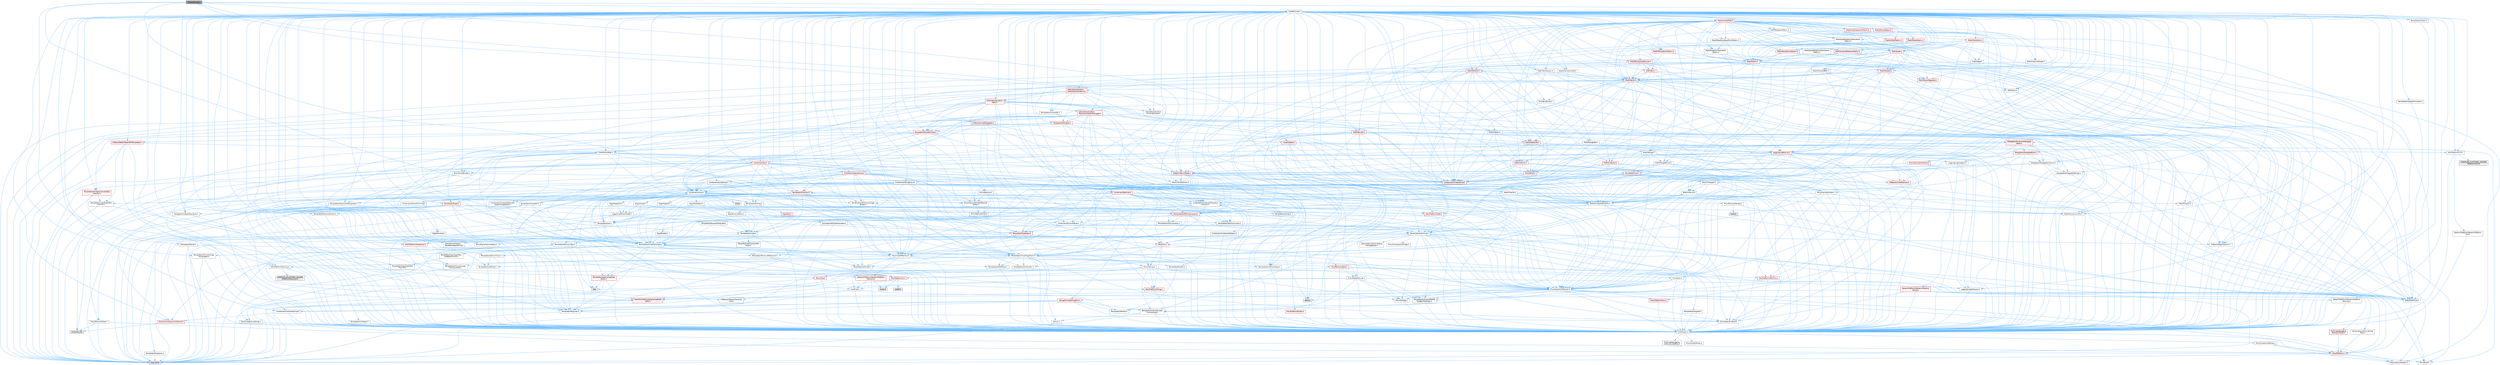 digraph "HazardPointer.h"
{
 // INTERACTIVE_SVG=YES
 // LATEX_PDF_SIZE
  bgcolor="transparent";
  edge [fontname=Helvetica,fontsize=10,labelfontname=Helvetica,labelfontsize=10];
  node [fontname=Helvetica,fontsize=10,shape=box,height=0.2,width=0.4];
  Node1 [id="Node000001",label="HazardPointer.h",height=0.2,width=0.4,color="gray40", fillcolor="grey60", style="filled", fontcolor="black",tooltip=" "];
  Node1 -> Node2 [id="edge1_Node000001_Node000002",color="steelblue1",style="solid",tooltip=" "];
  Node2 [id="Node000002",label="Containers/Array.h",height=0.2,width=0.4,color="grey40", fillcolor="white", style="filled",URL="$df/dd0/Array_8h.html",tooltip=" "];
  Node2 -> Node3 [id="edge2_Node000002_Node000003",color="steelblue1",style="solid",tooltip=" "];
  Node3 [id="Node000003",label="CoreTypes.h",height=0.2,width=0.4,color="grey40", fillcolor="white", style="filled",URL="$dc/dec/CoreTypes_8h.html",tooltip=" "];
  Node3 -> Node4 [id="edge3_Node000003_Node000004",color="steelblue1",style="solid",tooltip=" "];
  Node4 [id="Node000004",label="HAL/Platform.h",height=0.2,width=0.4,color="red", fillcolor="#FFF0F0", style="filled",URL="$d9/dd0/Platform_8h.html",tooltip=" "];
  Node4 -> Node5 [id="edge4_Node000004_Node000005",color="steelblue1",style="solid",tooltip=" "];
  Node5 [id="Node000005",label="Misc/Build.h",height=0.2,width=0.4,color="grey40", fillcolor="white", style="filled",URL="$d3/dbb/Build_8h.html",tooltip=" "];
  Node4 -> Node7 [id="edge5_Node000004_Node000007",color="steelblue1",style="solid",tooltip=" "];
  Node7 [id="Node000007",label="type_traits",height=0.2,width=0.4,color="grey60", fillcolor="#E0E0E0", style="filled",tooltip=" "];
  Node4 -> Node8 [id="edge6_Node000004_Node000008",color="steelblue1",style="solid",tooltip=" "];
  Node8 [id="Node000008",label="PreprocessorHelpers.h",height=0.2,width=0.4,color="grey40", fillcolor="white", style="filled",URL="$db/ddb/PreprocessorHelpers_8h.html",tooltip=" "];
  Node3 -> Node14 [id="edge7_Node000003_Node000014",color="steelblue1",style="solid",tooltip=" "];
  Node14 [id="Node000014",label="ProfilingDebugging\l/UMemoryDefines.h",height=0.2,width=0.4,color="grey40", fillcolor="white", style="filled",URL="$d2/da2/UMemoryDefines_8h.html",tooltip=" "];
  Node3 -> Node15 [id="edge8_Node000003_Node000015",color="steelblue1",style="solid",tooltip=" "];
  Node15 [id="Node000015",label="Misc/CoreMiscDefines.h",height=0.2,width=0.4,color="grey40", fillcolor="white", style="filled",URL="$da/d38/CoreMiscDefines_8h.html",tooltip=" "];
  Node15 -> Node4 [id="edge9_Node000015_Node000004",color="steelblue1",style="solid",tooltip=" "];
  Node15 -> Node8 [id="edge10_Node000015_Node000008",color="steelblue1",style="solid",tooltip=" "];
  Node3 -> Node16 [id="edge11_Node000003_Node000016",color="steelblue1",style="solid",tooltip=" "];
  Node16 [id="Node000016",label="Misc/CoreDefines.h",height=0.2,width=0.4,color="grey40", fillcolor="white", style="filled",URL="$d3/dd2/CoreDefines_8h.html",tooltip=" "];
  Node2 -> Node17 [id="edge12_Node000002_Node000017",color="steelblue1",style="solid",tooltip=" "];
  Node17 [id="Node000017",label="Misc/AssertionMacros.h",height=0.2,width=0.4,color="grey40", fillcolor="white", style="filled",URL="$d0/dfa/AssertionMacros_8h.html",tooltip=" "];
  Node17 -> Node3 [id="edge13_Node000017_Node000003",color="steelblue1",style="solid",tooltip=" "];
  Node17 -> Node4 [id="edge14_Node000017_Node000004",color="steelblue1",style="solid",tooltip=" "];
  Node17 -> Node18 [id="edge15_Node000017_Node000018",color="steelblue1",style="solid",tooltip=" "];
  Node18 [id="Node000018",label="HAL/PlatformMisc.h",height=0.2,width=0.4,color="red", fillcolor="#FFF0F0", style="filled",URL="$d0/df5/PlatformMisc_8h.html",tooltip=" "];
  Node18 -> Node3 [id="edge16_Node000018_Node000003",color="steelblue1",style="solid",tooltip=" "];
  Node17 -> Node8 [id="edge17_Node000017_Node000008",color="steelblue1",style="solid",tooltip=" "];
  Node17 -> Node54 [id="edge18_Node000017_Node000054",color="steelblue1",style="solid",tooltip=" "];
  Node54 [id="Node000054",label="Templates/EnableIf.h",height=0.2,width=0.4,color="grey40", fillcolor="white", style="filled",URL="$d7/d60/EnableIf_8h.html",tooltip=" "];
  Node54 -> Node3 [id="edge19_Node000054_Node000003",color="steelblue1",style="solid",tooltip=" "];
  Node17 -> Node55 [id="edge20_Node000017_Node000055",color="steelblue1",style="solid",tooltip=" "];
  Node55 [id="Node000055",label="Templates/IsArrayOrRefOf\lTypeByPredicate.h",height=0.2,width=0.4,color="grey40", fillcolor="white", style="filled",URL="$d6/da1/IsArrayOrRefOfTypeByPredicate_8h.html",tooltip=" "];
  Node55 -> Node3 [id="edge21_Node000055_Node000003",color="steelblue1",style="solid",tooltip=" "];
  Node17 -> Node56 [id="edge22_Node000017_Node000056",color="steelblue1",style="solid",tooltip=" "];
  Node56 [id="Node000056",label="Templates/IsValidVariadic\lFunctionArg.h",height=0.2,width=0.4,color="grey40", fillcolor="white", style="filled",URL="$d0/dc8/IsValidVariadicFunctionArg_8h.html",tooltip=" "];
  Node56 -> Node3 [id="edge23_Node000056_Node000003",color="steelblue1",style="solid",tooltip=" "];
  Node56 -> Node57 [id="edge24_Node000056_Node000057",color="steelblue1",style="solid",tooltip=" "];
  Node57 [id="Node000057",label="IsEnum.h",height=0.2,width=0.4,color="grey40", fillcolor="white", style="filled",URL="$d4/de5/IsEnum_8h.html",tooltip=" "];
  Node56 -> Node7 [id="edge25_Node000056_Node000007",color="steelblue1",style="solid",tooltip=" "];
  Node17 -> Node58 [id="edge26_Node000017_Node000058",color="steelblue1",style="solid",tooltip=" "];
  Node58 [id="Node000058",label="Traits/IsCharEncodingCompatible\lWith.h",height=0.2,width=0.4,color="red", fillcolor="#FFF0F0", style="filled",URL="$df/dd1/IsCharEncodingCompatibleWith_8h.html",tooltip=" "];
  Node58 -> Node7 [id="edge27_Node000058_Node000007",color="steelblue1",style="solid",tooltip=" "];
  Node17 -> Node60 [id="edge28_Node000017_Node000060",color="steelblue1",style="solid",tooltip=" "];
  Node60 [id="Node000060",label="Misc/VarArgs.h",height=0.2,width=0.4,color="grey40", fillcolor="white", style="filled",URL="$d5/d6f/VarArgs_8h.html",tooltip=" "];
  Node60 -> Node3 [id="edge29_Node000060_Node000003",color="steelblue1",style="solid",tooltip=" "];
  Node17 -> Node61 [id="edge30_Node000017_Node000061",color="steelblue1",style="solid",tooltip=" "];
  Node61 [id="Node000061",label="String/FormatStringSan.h",height=0.2,width=0.4,color="red", fillcolor="#FFF0F0", style="filled",URL="$d3/d8b/FormatStringSan_8h.html",tooltip=" "];
  Node61 -> Node7 [id="edge31_Node000061_Node000007",color="steelblue1",style="solid",tooltip=" "];
  Node61 -> Node3 [id="edge32_Node000061_Node000003",color="steelblue1",style="solid",tooltip=" "];
  Node61 -> Node62 [id="edge33_Node000061_Node000062",color="steelblue1",style="solid",tooltip=" "];
  Node62 [id="Node000062",label="Templates/Requires.h",height=0.2,width=0.4,color="grey40", fillcolor="white", style="filled",URL="$dc/d96/Requires_8h.html",tooltip=" "];
  Node62 -> Node54 [id="edge34_Node000062_Node000054",color="steelblue1",style="solid",tooltip=" "];
  Node62 -> Node7 [id="edge35_Node000062_Node000007",color="steelblue1",style="solid",tooltip=" "];
  Node61 -> Node63 [id="edge36_Node000061_Node000063",color="steelblue1",style="solid",tooltip=" "];
  Node63 [id="Node000063",label="Templates/Identity.h",height=0.2,width=0.4,color="grey40", fillcolor="white", style="filled",URL="$d0/dd5/Identity_8h.html",tooltip=" "];
  Node61 -> Node56 [id="edge37_Node000061_Node000056",color="steelblue1",style="solid",tooltip=" "];
  Node61 -> Node26 [id="edge38_Node000061_Node000026",color="steelblue1",style="solid",tooltip=" "];
  Node26 [id="Node000026",label="Containers/ContainersFwd.h",height=0.2,width=0.4,color="grey40", fillcolor="white", style="filled",URL="$d4/d0a/ContainersFwd_8h.html",tooltip=" "];
  Node26 -> Node4 [id="edge39_Node000026_Node000004",color="steelblue1",style="solid",tooltip=" "];
  Node26 -> Node3 [id="edge40_Node000026_Node000003",color="steelblue1",style="solid",tooltip=" "];
  Node26 -> Node23 [id="edge41_Node000026_Node000023",color="steelblue1",style="solid",tooltip=" "];
  Node23 [id="Node000023",label="Traits/IsContiguousContainer.h",height=0.2,width=0.4,color="red", fillcolor="#FFF0F0", style="filled",URL="$d5/d3c/IsContiguousContainer_8h.html",tooltip=" "];
  Node23 -> Node3 [id="edge42_Node000023_Node000003",color="steelblue1",style="solid",tooltip=" "];
  Node23 -> Node22 [id="edge43_Node000023_Node000022",color="steelblue1",style="solid",tooltip=" "];
  Node22 [id="Node000022",label="initializer_list",height=0.2,width=0.4,color="grey60", fillcolor="#E0E0E0", style="filled",tooltip=" "];
  Node17 -> Node67 [id="edge44_Node000017_Node000067",color="steelblue1",style="solid",tooltip=" "];
  Node67 [id="Node000067",label="atomic",height=0.2,width=0.4,color="grey60", fillcolor="#E0E0E0", style="filled",tooltip=" "];
  Node2 -> Node68 [id="edge45_Node000002_Node000068",color="steelblue1",style="solid",tooltip=" "];
  Node68 [id="Node000068",label="Misc/IntrusiveUnsetOptional\lState.h",height=0.2,width=0.4,color="grey40", fillcolor="white", style="filled",URL="$d2/d0a/IntrusiveUnsetOptionalState_8h.html",tooltip=" "];
  Node68 -> Node69 [id="edge46_Node000068_Node000069",color="steelblue1",style="solid",tooltip=" "];
  Node69 [id="Node000069",label="Misc/OptionalFwd.h",height=0.2,width=0.4,color="grey40", fillcolor="white", style="filled",URL="$dc/d50/OptionalFwd_8h.html",tooltip=" "];
  Node2 -> Node70 [id="edge47_Node000002_Node000070",color="steelblue1",style="solid",tooltip=" "];
  Node70 [id="Node000070",label="Misc/ReverseIterate.h",height=0.2,width=0.4,color="grey40", fillcolor="white", style="filled",URL="$db/de3/ReverseIterate_8h.html",tooltip=" "];
  Node70 -> Node4 [id="edge48_Node000070_Node000004",color="steelblue1",style="solid",tooltip=" "];
  Node70 -> Node71 [id="edge49_Node000070_Node000071",color="steelblue1",style="solid",tooltip=" "];
  Node71 [id="Node000071",label="iterator",height=0.2,width=0.4,color="grey60", fillcolor="#E0E0E0", style="filled",tooltip=" "];
  Node2 -> Node72 [id="edge50_Node000002_Node000072",color="steelblue1",style="solid",tooltip=" "];
  Node72 [id="Node000072",label="HAL/UnrealMemory.h",height=0.2,width=0.4,color="grey40", fillcolor="white", style="filled",URL="$d9/d96/UnrealMemory_8h.html",tooltip=" "];
  Node72 -> Node3 [id="edge51_Node000072_Node000003",color="steelblue1",style="solid",tooltip=" "];
  Node72 -> Node73 [id="edge52_Node000072_Node000073",color="steelblue1",style="solid",tooltip=" "];
  Node73 [id="Node000073",label="GenericPlatform/GenericPlatform\lMemory.h",height=0.2,width=0.4,color="red", fillcolor="#FFF0F0", style="filled",URL="$dd/d22/GenericPlatformMemory_8h.html",tooltip=" "];
  Node73 -> Node25 [id="edge53_Node000073_Node000025",color="steelblue1",style="solid",tooltip=" "];
  Node25 [id="Node000025",label="CoreFwd.h",height=0.2,width=0.4,color="grey40", fillcolor="white", style="filled",URL="$d1/d1e/CoreFwd_8h.html",tooltip=" "];
  Node25 -> Node3 [id="edge54_Node000025_Node000003",color="steelblue1",style="solid",tooltip=" "];
  Node25 -> Node26 [id="edge55_Node000025_Node000026",color="steelblue1",style="solid",tooltip=" "];
  Node25 -> Node27 [id="edge56_Node000025_Node000027",color="steelblue1",style="solid",tooltip=" "];
  Node27 [id="Node000027",label="Math/MathFwd.h",height=0.2,width=0.4,color="grey40", fillcolor="white", style="filled",URL="$d2/d10/MathFwd_8h.html",tooltip=" "];
  Node27 -> Node4 [id="edge57_Node000027_Node000004",color="steelblue1",style="solid",tooltip=" "];
  Node25 -> Node28 [id="edge58_Node000025_Node000028",color="steelblue1",style="solid",tooltip=" "];
  Node28 [id="Node000028",label="UObject/UObjectHierarchy\lFwd.h",height=0.2,width=0.4,color="grey40", fillcolor="white", style="filled",URL="$d3/d13/UObjectHierarchyFwd_8h.html",tooltip=" "];
  Node73 -> Node3 [id="edge59_Node000073_Node000003",color="steelblue1",style="solid",tooltip=" "];
  Node73 -> Node74 [id="edge60_Node000073_Node000074",color="steelblue1",style="solid",tooltip=" "];
  Node74 [id="Node000074",label="HAL/PlatformString.h",height=0.2,width=0.4,color="red", fillcolor="#FFF0F0", style="filled",URL="$db/db5/PlatformString_8h.html",tooltip=" "];
  Node74 -> Node3 [id="edge61_Node000074_Node000003",color="steelblue1",style="solid",tooltip=" "];
  Node73 -> Node32 [id="edge62_Node000073_Node000032",color="steelblue1",style="solid",tooltip=" "];
  Node32 [id="Node000032",label="wchar.h",height=0.2,width=0.4,color="grey60", fillcolor="#E0E0E0", style="filled",tooltip=" "];
  Node72 -> Node76 [id="edge63_Node000072_Node000076",color="steelblue1",style="solid",tooltip=" "];
  Node76 [id="Node000076",label="HAL/MemoryBase.h",height=0.2,width=0.4,color="red", fillcolor="#FFF0F0", style="filled",URL="$d6/d9f/MemoryBase_8h.html",tooltip=" "];
  Node76 -> Node3 [id="edge64_Node000076_Node000003",color="steelblue1",style="solid",tooltip=" "];
  Node76 -> Node47 [id="edge65_Node000076_Node000047",color="steelblue1",style="solid",tooltip=" "];
  Node47 [id="Node000047",label="HAL/PlatformAtomics.h",height=0.2,width=0.4,color="red", fillcolor="#FFF0F0", style="filled",URL="$d3/d36/PlatformAtomics_8h.html",tooltip=" "];
  Node47 -> Node3 [id="edge66_Node000047_Node000003",color="steelblue1",style="solid",tooltip=" "];
  Node76 -> Node30 [id="edge67_Node000076_Node000030",color="steelblue1",style="solid",tooltip=" "];
  Node30 [id="Node000030",label="HAL/PlatformCrt.h",height=0.2,width=0.4,color="red", fillcolor="#FFF0F0", style="filled",URL="$d8/d75/PlatformCrt_8h.html",tooltip=" "];
  Node30 -> Node31 [id="edge68_Node000030_Node000031",color="steelblue1",style="solid",tooltip=" "];
  Node31 [id="Node000031",label="new",height=0.2,width=0.4,color="grey60", fillcolor="#E0E0E0", style="filled",tooltip=" "];
  Node30 -> Node32 [id="edge69_Node000030_Node000032",color="steelblue1",style="solid",tooltip=" "];
  Node30 -> Node33 [id="edge70_Node000030_Node000033",color="steelblue1",style="solid",tooltip=" "];
  Node33 [id="Node000033",label="stddef.h",height=0.2,width=0.4,color="grey60", fillcolor="#E0E0E0", style="filled",tooltip=" "];
  Node76 -> Node77 [id="edge71_Node000076_Node000077",color="steelblue1",style="solid",tooltip=" "];
  Node77 [id="Node000077",label="Misc/Exec.h",height=0.2,width=0.4,color="grey40", fillcolor="white", style="filled",URL="$de/ddb/Exec_8h.html",tooltip=" "];
  Node77 -> Node3 [id="edge72_Node000077_Node000003",color="steelblue1",style="solid",tooltip=" "];
  Node77 -> Node17 [id="edge73_Node000077_Node000017",color="steelblue1",style="solid",tooltip=" "];
  Node76 -> Node78 [id="edge74_Node000076_Node000078",color="steelblue1",style="solid",tooltip=" "];
  Node78 [id="Node000078",label="Misc/OutputDevice.h",height=0.2,width=0.4,color="grey40", fillcolor="white", style="filled",URL="$d7/d32/OutputDevice_8h.html",tooltip=" "];
  Node78 -> Node25 [id="edge75_Node000078_Node000025",color="steelblue1",style="solid",tooltip=" "];
  Node78 -> Node3 [id="edge76_Node000078_Node000003",color="steelblue1",style="solid",tooltip=" "];
  Node78 -> Node79 [id="edge77_Node000078_Node000079",color="steelblue1",style="solid",tooltip=" "];
  Node79 [id="Node000079",label="Logging/LogVerbosity.h",height=0.2,width=0.4,color="grey40", fillcolor="white", style="filled",URL="$d2/d8f/LogVerbosity_8h.html",tooltip=" "];
  Node79 -> Node3 [id="edge78_Node000079_Node000003",color="steelblue1",style="solid",tooltip=" "];
  Node78 -> Node60 [id="edge79_Node000078_Node000060",color="steelblue1",style="solid",tooltip=" "];
  Node78 -> Node55 [id="edge80_Node000078_Node000055",color="steelblue1",style="solid",tooltip=" "];
  Node78 -> Node56 [id="edge81_Node000078_Node000056",color="steelblue1",style="solid",tooltip=" "];
  Node78 -> Node58 [id="edge82_Node000078_Node000058",color="steelblue1",style="solid",tooltip=" "];
  Node72 -> Node89 [id="edge83_Node000072_Node000089",color="steelblue1",style="solid",tooltip=" "];
  Node89 [id="Node000089",label="HAL/PlatformMemory.h",height=0.2,width=0.4,color="grey40", fillcolor="white", style="filled",URL="$de/d68/PlatformMemory_8h.html",tooltip=" "];
  Node89 -> Node3 [id="edge84_Node000089_Node000003",color="steelblue1",style="solid",tooltip=" "];
  Node89 -> Node73 [id="edge85_Node000089_Node000073",color="steelblue1",style="solid",tooltip=" "];
  Node89 -> Node90 [id="edge86_Node000089_Node000090",color="steelblue1",style="solid",tooltip=" "];
  Node90 [id="Node000090",label="COMPILED_PLATFORM_HEADER\l(PlatformMemory.h)",height=0.2,width=0.4,color="grey60", fillcolor="#E0E0E0", style="filled",tooltip=" "];
  Node72 -> Node91 [id="edge87_Node000072_Node000091",color="steelblue1",style="solid",tooltip=" "];
  Node91 [id="Node000091",label="ProfilingDebugging\l/MemoryTrace.h",height=0.2,width=0.4,color="red", fillcolor="#FFF0F0", style="filled",URL="$da/dd7/MemoryTrace_8h.html",tooltip=" "];
  Node91 -> Node4 [id="edge88_Node000091_Node000004",color="steelblue1",style="solid",tooltip=" "];
  Node72 -> Node92 [id="edge89_Node000072_Node000092",color="steelblue1",style="solid",tooltip=" "];
  Node92 [id="Node000092",label="Templates/IsPointer.h",height=0.2,width=0.4,color="grey40", fillcolor="white", style="filled",URL="$d7/d05/IsPointer_8h.html",tooltip=" "];
  Node92 -> Node3 [id="edge90_Node000092_Node000003",color="steelblue1",style="solid",tooltip=" "];
  Node2 -> Node93 [id="edge91_Node000002_Node000093",color="steelblue1",style="solid",tooltip=" "];
  Node93 [id="Node000093",label="Templates/UnrealTypeTraits.h",height=0.2,width=0.4,color="grey40", fillcolor="white", style="filled",URL="$d2/d2d/UnrealTypeTraits_8h.html",tooltip=" "];
  Node93 -> Node3 [id="edge92_Node000093_Node000003",color="steelblue1",style="solid",tooltip=" "];
  Node93 -> Node92 [id="edge93_Node000093_Node000092",color="steelblue1",style="solid",tooltip=" "];
  Node93 -> Node17 [id="edge94_Node000093_Node000017",color="steelblue1",style="solid",tooltip=" "];
  Node93 -> Node85 [id="edge95_Node000093_Node000085",color="steelblue1",style="solid",tooltip=" "];
  Node85 [id="Node000085",label="Templates/AndOrNot.h",height=0.2,width=0.4,color="grey40", fillcolor="white", style="filled",URL="$db/d0a/AndOrNot_8h.html",tooltip=" "];
  Node85 -> Node3 [id="edge96_Node000085_Node000003",color="steelblue1",style="solid",tooltip=" "];
  Node93 -> Node54 [id="edge97_Node000093_Node000054",color="steelblue1",style="solid",tooltip=" "];
  Node93 -> Node94 [id="edge98_Node000093_Node000094",color="steelblue1",style="solid",tooltip=" "];
  Node94 [id="Node000094",label="Templates/IsArithmetic.h",height=0.2,width=0.4,color="grey40", fillcolor="white", style="filled",URL="$d2/d5d/IsArithmetic_8h.html",tooltip=" "];
  Node94 -> Node3 [id="edge99_Node000094_Node000003",color="steelblue1",style="solid",tooltip=" "];
  Node93 -> Node57 [id="edge100_Node000093_Node000057",color="steelblue1",style="solid",tooltip=" "];
  Node93 -> Node95 [id="edge101_Node000093_Node000095",color="steelblue1",style="solid",tooltip=" "];
  Node95 [id="Node000095",label="Templates/Models.h",height=0.2,width=0.4,color="grey40", fillcolor="white", style="filled",URL="$d3/d0c/Models_8h.html",tooltip=" "];
  Node95 -> Node63 [id="edge102_Node000095_Node000063",color="steelblue1",style="solid",tooltip=" "];
  Node93 -> Node96 [id="edge103_Node000093_Node000096",color="steelblue1",style="solid",tooltip=" "];
  Node96 [id="Node000096",label="Templates/IsPODType.h",height=0.2,width=0.4,color="grey40", fillcolor="white", style="filled",URL="$d7/db1/IsPODType_8h.html",tooltip=" "];
  Node96 -> Node3 [id="edge104_Node000096_Node000003",color="steelblue1",style="solid",tooltip=" "];
  Node93 -> Node97 [id="edge105_Node000093_Node000097",color="steelblue1",style="solid",tooltip=" "];
  Node97 [id="Node000097",label="Templates/IsUECoreType.h",height=0.2,width=0.4,color="grey40", fillcolor="white", style="filled",URL="$d1/db8/IsUECoreType_8h.html",tooltip=" "];
  Node97 -> Node3 [id="edge106_Node000097_Node000003",color="steelblue1",style="solid",tooltip=" "];
  Node97 -> Node7 [id="edge107_Node000097_Node000007",color="steelblue1",style="solid",tooltip=" "];
  Node93 -> Node86 [id="edge108_Node000093_Node000086",color="steelblue1",style="solid",tooltip=" "];
  Node86 [id="Node000086",label="Templates/IsTriviallyCopy\lConstructible.h",height=0.2,width=0.4,color="grey40", fillcolor="white", style="filled",URL="$d3/d78/IsTriviallyCopyConstructible_8h.html",tooltip=" "];
  Node86 -> Node3 [id="edge109_Node000086_Node000003",color="steelblue1",style="solid",tooltip=" "];
  Node86 -> Node7 [id="edge110_Node000086_Node000007",color="steelblue1",style="solid",tooltip=" "];
  Node2 -> Node98 [id="edge111_Node000002_Node000098",color="steelblue1",style="solid",tooltip=" "];
  Node98 [id="Node000098",label="Templates/UnrealTemplate.h",height=0.2,width=0.4,color="grey40", fillcolor="white", style="filled",URL="$d4/d24/UnrealTemplate_8h.html",tooltip=" "];
  Node98 -> Node3 [id="edge112_Node000098_Node000003",color="steelblue1",style="solid",tooltip=" "];
  Node98 -> Node92 [id="edge113_Node000098_Node000092",color="steelblue1",style="solid",tooltip=" "];
  Node98 -> Node72 [id="edge114_Node000098_Node000072",color="steelblue1",style="solid",tooltip=" "];
  Node98 -> Node99 [id="edge115_Node000098_Node000099",color="steelblue1",style="solid",tooltip=" "];
  Node99 [id="Node000099",label="Templates/CopyQualifiers\lAndRefsFromTo.h",height=0.2,width=0.4,color="grey40", fillcolor="white", style="filled",URL="$d3/db3/CopyQualifiersAndRefsFromTo_8h.html",tooltip=" "];
  Node99 -> Node100 [id="edge116_Node000099_Node000100",color="steelblue1",style="solid",tooltip=" "];
  Node100 [id="Node000100",label="Templates/CopyQualifiers\lFromTo.h",height=0.2,width=0.4,color="grey40", fillcolor="white", style="filled",URL="$d5/db4/CopyQualifiersFromTo_8h.html",tooltip=" "];
  Node98 -> Node93 [id="edge117_Node000098_Node000093",color="steelblue1",style="solid",tooltip=" "];
  Node98 -> Node101 [id="edge118_Node000098_Node000101",color="steelblue1",style="solid",tooltip=" "];
  Node101 [id="Node000101",label="Templates/RemoveReference.h",height=0.2,width=0.4,color="grey40", fillcolor="white", style="filled",URL="$da/dbe/RemoveReference_8h.html",tooltip=" "];
  Node101 -> Node3 [id="edge119_Node000101_Node000003",color="steelblue1",style="solid",tooltip=" "];
  Node98 -> Node62 [id="edge120_Node000098_Node000062",color="steelblue1",style="solid",tooltip=" "];
  Node98 -> Node102 [id="edge121_Node000098_Node000102",color="steelblue1",style="solid",tooltip=" "];
  Node102 [id="Node000102",label="Templates/TypeCompatible\lBytes.h",height=0.2,width=0.4,color="red", fillcolor="#FFF0F0", style="filled",URL="$df/d0a/TypeCompatibleBytes_8h.html",tooltip=" "];
  Node102 -> Node3 [id="edge122_Node000102_Node000003",color="steelblue1",style="solid",tooltip=" "];
  Node102 -> Node31 [id="edge123_Node000102_Node000031",color="steelblue1",style="solid",tooltip=" "];
  Node102 -> Node7 [id="edge124_Node000102_Node000007",color="steelblue1",style="solid",tooltip=" "];
  Node98 -> Node63 [id="edge125_Node000098_Node000063",color="steelblue1",style="solid",tooltip=" "];
  Node98 -> Node23 [id="edge126_Node000098_Node000023",color="steelblue1",style="solid",tooltip=" "];
  Node98 -> Node103 [id="edge127_Node000098_Node000103",color="steelblue1",style="solid",tooltip=" "];
  Node103 [id="Node000103",label="Traits/UseBitwiseSwap.h",height=0.2,width=0.4,color="grey40", fillcolor="white", style="filled",URL="$db/df3/UseBitwiseSwap_8h.html",tooltip=" "];
  Node103 -> Node3 [id="edge128_Node000103_Node000003",color="steelblue1",style="solid",tooltip=" "];
  Node103 -> Node7 [id="edge129_Node000103_Node000007",color="steelblue1",style="solid",tooltip=" "];
  Node98 -> Node7 [id="edge130_Node000098_Node000007",color="steelblue1",style="solid",tooltip=" "];
  Node2 -> Node104 [id="edge131_Node000002_Node000104",color="steelblue1",style="solid",tooltip=" "];
  Node104 [id="Node000104",label="Containers/AllowShrinking.h",height=0.2,width=0.4,color="grey40", fillcolor="white", style="filled",URL="$d7/d1a/AllowShrinking_8h.html",tooltip=" "];
  Node104 -> Node3 [id="edge132_Node000104_Node000003",color="steelblue1",style="solid",tooltip=" "];
  Node2 -> Node105 [id="edge133_Node000002_Node000105",color="steelblue1",style="solid",tooltip=" "];
  Node105 [id="Node000105",label="Containers/ContainerAllocation\lPolicies.h",height=0.2,width=0.4,color="grey40", fillcolor="white", style="filled",URL="$d7/dff/ContainerAllocationPolicies_8h.html",tooltip=" "];
  Node105 -> Node3 [id="edge134_Node000105_Node000003",color="steelblue1",style="solid",tooltip=" "];
  Node105 -> Node106 [id="edge135_Node000105_Node000106",color="steelblue1",style="solid",tooltip=" "];
  Node106 [id="Node000106",label="Containers/ContainerHelpers.h",height=0.2,width=0.4,color="grey40", fillcolor="white", style="filled",URL="$d7/d33/ContainerHelpers_8h.html",tooltip=" "];
  Node106 -> Node3 [id="edge136_Node000106_Node000003",color="steelblue1",style="solid",tooltip=" "];
  Node105 -> Node105 [id="edge137_Node000105_Node000105",color="steelblue1",style="solid",tooltip=" "];
  Node105 -> Node107 [id="edge138_Node000105_Node000107",color="steelblue1",style="solid",tooltip=" "];
  Node107 [id="Node000107",label="HAL/PlatformMath.h",height=0.2,width=0.4,color="red", fillcolor="#FFF0F0", style="filled",URL="$dc/d53/PlatformMath_8h.html",tooltip=" "];
  Node107 -> Node3 [id="edge139_Node000107_Node000003",color="steelblue1",style="solid",tooltip=" "];
  Node105 -> Node72 [id="edge140_Node000105_Node000072",color="steelblue1",style="solid",tooltip=" "];
  Node105 -> Node40 [id="edge141_Node000105_Node000040",color="steelblue1",style="solid",tooltip=" "];
  Node40 [id="Node000040",label="Math/NumericLimits.h",height=0.2,width=0.4,color="grey40", fillcolor="white", style="filled",URL="$df/d1b/NumericLimits_8h.html",tooltip=" "];
  Node40 -> Node3 [id="edge142_Node000040_Node000003",color="steelblue1",style="solid",tooltip=" "];
  Node105 -> Node17 [id="edge143_Node000105_Node000017",color="steelblue1",style="solid",tooltip=" "];
  Node105 -> Node115 [id="edge144_Node000105_Node000115",color="steelblue1",style="solid",tooltip=" "];
  Node115 [id="Node000115",label="Templates/IsPolymorphic.h",height=0.2,width=0.4,color="grey40", fillcolor="white", style="filled",URL="$dc/d20/IsPolymorphic_8h.html",tooltip=" "];
  Node105 -> Node116 [id="edge145_Node000105_Node000116",color="steelblue1",style="solid",tooltip=" "];
  Node116 [id="Node000116",label="Templates/MemoryOps.h",height=0.2,width=0.4,color="grey40", fillcolor="white", style="filled",URL="$db/dea/MemoryOps_8h.html",tooltip=" "];
  Node116 -> Node3 [id="edge146_Node000116_Node000003",color="steelblue1",style="solid",tooltip=" "];
  Node116 -> Node72 [id="edge147_Node000116_Node000072",color="steelblue1",style="solid",tooltip=" "];
  Node116 -> Node87 [id="edge148_Node000116_Node000087",color="steelblue1",style="solid",tooltip=" "];
  Node87 [id="Node000087",label="Templates/IsTriviallyCopy\lAssignable.h",height=0.2,width=0.4,color="grey40", fillcolor="white", style="filled",URL="$d2/df2/IsTriviallyCopyAssignable_8h.html",tooltip=" "];
  Node87 -> Node3 [id="edge149_Node000087_Node000003",color="steelblue1",style="solid",tooltip=" "];
  Node87 -> Node7 [id="edge150_Node000087_Node000007",color="steelblue1",style="solid",tooltip=" "];
  Node116 -> Node86 [id="edge151_Node000116_Node000086",color="steelblue1",style="solid",tooltip=" "];
  Node116 -> Node62 [id="edge152_Node000116_Node000062",color="steelblue1",style="solid",tooltip=" "];
  Node116 -> Node93 [id="edge153_Node000116_Node000093",color="steelblue1",style="solid",tooltip=" "];
  Node116 -> Node103 [id="edge154_Node000116_Node000103",color="steelblue1",style="solid",tooltip=" "];
  Node116 -> Node31 [id="edge155_Node000116_Node000031",color="steelblue1",style="solid",tooltip=" "];
  Node116 -> Node7 [id="edge156_Node000116_Node000007",color="steelblue1",style="solid",tooltip=" "];
  Node105 -> Node102 [id="edge157_Node000105_Node000102",color="steelblue1",style="solid",tooltip=" "];
  Node105 -> Node7 [id="edge158_Node000105_Node000007",color="steelblue1",style="solid",tooltip=" "];
  Node2 -> Node117 [id="edge159_Node000002_Node000117",color="steelblue1",style="solid",tooltip=" "];
  Node117 [id="Node000117",label="Containers/ContainerElement\lTypeCompatibility.h",height=0.2,width=0.4,color="grey40", fillcolor="white", style="filled",URL="$df/ddf/ContainerElementTypeCompatibility_8h.html",tooltip=" "];
  Node117 -> Node3 [id="edge160_Node000117_Node000003",color="steelblue1",style="solid",tooltip=" "];
  Node117 -> Node93 [id="edge161_Node000117_Node000093",color="steelblue1",style="solid",tooltip=" "];
  Node2 -> Node118 [id="edge162_Node000002_Node000118",color="steelblue1",style="solid",tooltip=" "];
  Node118 [id="Node000118",label="Serialization/Archive.h",height=0.2,width=0.4,color="grey40", fillcolor="white", style="filled",URL="$d7/d3b/Archive_8h.html",tooltip=" "];
  Node118 -> Node25 [id="edge163_Node000118_Node000025",color="steelblue1",style="solid",tooltip=" "];
  Node118 -> Node3 [id="edge164_Node000118_Node000003",color="steelblue1",style="solid",tooltip=" "];
  Node118 -> Node119 [id="edge165_Node000118_Node000119",color="steelblue1",style="solid",tooltip=" "];
  Node119 [id="Node000119",label="HAL/PlatformProperties.h",height=0.2,width=0.4,color="red", fillcolor="#FFF0F0", style="filled",URL="$d9/db0/PlatformProperties_8h.html",tooltip=" "];
  Node119 -> Node3 [id="edge166_Node000119_Node000003",color="steelblue1",style="solid",tooltip=" "];
  Node118 -> Node122 [id="edge167_Node000118_Node000122",color="steelblue1",style="solid",tooltip=" "];
  Node122 [id="Node000122",label="Internationalization\l/TextNamespaceFwd.h",height=0.2,width=0.4,color="grey40", fillcolor="white", style="filled",URL="$d8/d97/TextNamespaceFwd_8h.html",tooltip=" "];
  Node122 -> Node3 [id="edge168_Node000122_Node000003",color="steelblue1",style="solid",tooltip=" "];
  Node118 -> Node27 [id="edge169_Node000118_Node000027",color="steelblue1",style="solid",tooltip=" "];
  Node118 -> Node17 [id="edge170_Node000118_Node000017",color="steelblue1",style="solid",tooltip=" "];
  Node118 -> Node5 [id="edge171_Node000118_Node000005",color="steelblue1",style="solid",tooltip=" "];
  Node118 -> Node41 [id="edge172_Node000118_Node000041",color="steelblue1",style="solid",tooltip=" "];
  Node41 [id="Node000041",label="Misc/CompressionFlags.h",height=0.2,width=0.4,color="grey40", fillcolor="white", style="filled",URL="$d9/d76/CompressionFlags_8h.html",tooltip=" "];
  Node118 -> Node123 [id="edge173_Node000118_Node000123",color="steelblue1",style="solid",tooltip=" "];
  Node123 [id="Node000123",label="Misc/EngineVersionBase.h",height=0.2,width=0.4,color="grey40", fillcolor="white", style="filled",URL="$d5/d2b/EngineVersionBase_8h.html",tooltip=" "];
  Node123 -> Node3 [id="edge174_Node000123_Node000003",color="steelblue1",style="solid",tooltip=" "];
  Node118 -> Node60 [id="edge175_Node000118_Node000060",color="steelblue1",style="solid",tooltip=" "];
  Node118 -> Node124 [id="edge176_Node000118_Node000124",color="steelblue1",style="solid",tooltip=" "];
  Node124 [id="Node000124",label="Serialization/ArchiveCook\lData.h",height=0.2,width=0.4,color="grey40", fillcolor="white", style="filled",URL="$dc/db6/ArchiveCookData_8h.html",tooltip=" "];
  Node124 -> Node4 [id="edge177_Node000124_Node000004",color="steelblue1",style="solid",tooltip=" "];
  Node118 -> Node125 [id="edge178_Node000118_Node000125",color="steelblue1",style="solid",tooltip=" "];
  Node125 [id="Node000125",label="Serialization/ArchiveSave\lPackageData.h",height=0.2,width=0.4,color="grey40", fillcolor="white", style="filled",URL="$d1/d37/ArchiveSavePackageData_8h.html",tooltip=" "];
  Node118 -> Node54 [id="edge179_Node000118_Node000054",color="steelblue1",style="solid",tooltip=" "];
  Node118 -> Node55 [id="edge180_Node000118_Node000055",color="steelblue1",style="solid",tooltip=" "];
  Node118 -> Node126 [id="edge181_Node000118_Node000126",color="steelblue1",style="solid",tooltip=" "];
  Node126 [id="Node000126",label="Templates/IsEnumClass.h",height=0.2,width=0.4,color="grey40", fillcolor="white", style="filled",URL="$d7/d15/IsEnumClass_8h.html",tooltip=" "];
  Node126 -> Node3 [id="edge182_Node000126_Node000003",color="steelblue1",style="solid",tooltip=" "];
  Node126 -> Node85 [id="edge183_Node000126_Node000085",color="steelblue1",style="solid",tooltip=" "];
  Node118 -> Node112 [id="edge184_Node000118_Node000112",color="steelblue1",style="solid",tooltip=" "];
  Node112 [id="Node000112",label="Templates/IsSigned.h",height=0.2,width=0.4,color="grey40", fillcolor="white", style="filled",URL="$d8/dd8/IsSigned_8h.html",tooltip=" "];
  Node112 -> Node3 [id="edge185_Node000112_Node000003",color="steelblue1",style="solid",tooltip=" "];
  Node118 -> Node56 [id="edge186_Node000118_Node000056",color="steelblue1",style="solid",tooltip=" "];
  Node118 -> Node98 [id="edge187_Node000118_Node000098",color="steelblue1",style="solid",tooltip=" "];
  Node118 -> Node58 [id="edge188_Node000118_Node000058",color="steelblue1",style="solid",tooltip=" "];
  Node118 -> Node127 [id="edge189_Node000118_Node000127",color="steelblue1",style="solid",tooltip=" "];
  Node127 [id="Node000127",label="UObject/ObjectVersion.h",height=0.2,width=0.4,color="grey40", fillcolor="white", style="filled",URL="$da/d63/ObjectVersion_8h.html",tooltip=" "];
  Node127 -> Node3 [id="edge190_Node000127_Node000003",color="steelblue1",style="solid",tooltip=" "];
  Node2 -> Node128 [id="edge191_Node000002_Node000128",color="steelblue1",style="solid",tooltip=" "];
  Node128 [id="Node000128",label="Serialization/MemoryImage\lWriter.h",height=0.2,width=0.4,color="grey40", fillcolor="white", style="filled",URL="$d0/d08/MemoryImageWriter_8h.html",tooltip=" "];
  Node128 -> Node3 [id="edge192_Node000128_Node000003",color="steelblue1",style="solid",tooltip=" "];
  Node128 -> Node129 [id="edge193_Node000128_Node000129",color="steelblue1",style="solid",tooltip=" "];
  Node129 [id="Node000129",label="Serialization/MemoryLayout.h",height=0.2,width=0.4,color="red", fillcolor="#FFF0F0", style="filled",URL="$d7/d66/MemoryLayout_8h.html",tooltip=" "];
  Node129 -> Node132 [id="edge194_Node000129_Node000132",color="steelblue1",style="solid",tooltip=" "];
  Node132 [id="Node000132",label="Containers/EnumAsByte.h",height=0.2,width=0.4,color="grey40", fillcolor="white", style="filled",URL="$d6/d9a/EnumAsByte_8h.html",tooltip=" "];
  Node132 -> Node3 [id="edge195_Node000132_Node000003",color="steelblue1",style="solid",tooltip=" "];
  Node132 -> Node96 [id="edge196_Node000132_Node000096",color="steelblue1",style="solid",tooltip=" "];
  Node132 -> Node133 [id="edge197_Node000132_Node000133",color="steelblue1",style="solid",tooltip=" "];
  Node133 [id="Node000133",label="Templates/TypeHash.h",height=0.2,width=0.4,color="red", fillcolor="#FFF0F0", style="filled",URL="$d1/d62/TypeHash_8h.html",tooltip=" "];
  Node133 -> Node3 [id="edge198_Node000133_Node000003",color="steelblue1",style="solid",tooltip=" "];
  Node133 -> Node62 [id="edge199_Node000133_Node000062",color="steelblue1",style="solid",tooltip=" "];
  Node133 -> Node134 [id="edge200_Node000133_Node000134",color="steelblue1",style="solid",tooltip=" "];
  Node134 [id="Node000134",label="Misc/Crc.h",height=0.2,width=0.4,color="red", fillcolor="#FFF0F0", style="filled",URL="$d4/dd2/Crc_8h.html",tooltip=" "];
  Node134 -> Node3 [id="edge201_Node000134_Node000003",color="steelblue1",style="solid",tooltip=" "];
  Node134 -> Node74 [id="edge202_Node000134_Node000074",color="steelblue1",style="solid",tooltip=" "];
  Node134 -> Node17 [id="edge203_Node000134_Node000017",color="steelblue1",style="solid",tooltip=" "];
  Node134 -> Node135 [id="edge204_Node000134_Node000135",color="steelblue1",style="solid",tooltip=" "];
  Node135 [id="Node000135",label="Misc/CString.h",height=0.2,width=0.4,color="grey40", fillcolor="white", style="filled",URL="$d2/d49/CString_8h.html",tooltip=" "];
  Node135 -> Node3 [id="edge205_Node000135_Node000003",color="steelblue1",style="solid",tooltip=" "];
  Node135 -> Node30 [id="edge206_Node000135_Node000030",color="steelblue1",style="solid",tooltip=" "];
  Node135 -> Node74 [id="edge207_Node000135_Node000074",color="steelblue1",style="solid",tooltip=" "];
  Node135 -> Node17 [id="edge208_Node000135_Node000017",color="steelblue1",style="solid",tooltip=" "];
  Node135 -> Node136 [id="edge209_Node000135_Node000136",color="steelblue1",style="solid",tooltip=" "];
  Node136 [id="Node000136",label="Misc/Char.h",height=0.2,width=0.4,color="red", fillcolor="#FFF0F0", style="filled",URL="$d0/d58/Char_8h.html",tooltip=" "];
  Node136 -> Node3 [id="edge210_Node000136_Node000003",color="steelblue1",style="solid",tooltip=" "];
  Node136 -> Node7 [id="edge211_Node000136_Node000007",color="steelblue1",style="solid",tooltip=" "];
  Node135 -> Node60 [id="edge212_Node000135_Node000060",color="steelblue1",style="solid",tooltip=" "];
  Node135 -> Node55 [id="edge213_Node000135_Node000055",color="steelblue1",style="solid",tooltip=" "];
  Node135 -> Node56 [id="edge214_Node000135_Node000056",color="steelblue1",style="solid",tooltip=" "];
  Node135 -> Node58 [id="edge215_Node000135_Node000058",color="steelblue1",style="solid",tooltip=" "];
  Node134 -> Node136 [id="edge216_Node000134_Node000136",color="steelblue1",style="solid",tooltip=" "];
  Node134 -> Node93 [id="edge217_Node000134_Node000093",color="steelblue1",style="solid",tooltip=" "];
  Node133 -> Node7 [id="edge218_Node000133_Node000007",color="steelblue1",style="solid",tooltip=" "];
  Node129 -> Node72 [id="edge219_Node000129_Node000072",color="steelblue1",style="solid",tooltip=" "];
  Node129 -> Node54 [id="edge220_Node000129_Node000054",color="steelblue1",style="solid",tooltip=" "];
  Node129 -> Node115 [id="edge221_Node000129_Node000115",color="steelblue1",style="solid",tooltip=" "];
  Node129 -> Node95 [id="edge222_Node000129_Node000095",color="steelblue1",style="solid",tooltip=" "];
  Node129 -> Node98 [id="edge223_Node000129_Node000098",color="steelblue1",style="solid",tooltip=" "];
  Node2 -> Node142 [id="edge224_Node000002_Node000142",color="steelblue1",style="solid",tooltip=" "];
  Node142 [id="Node000142",label="Algo/Heapify.h",height=0.2,width=0.4,color="grey40", fillcolor="white", style="filled",URL="$d0/d2a/Heapify_8h.html",tooltip=" "];
  Node142 -> Node143 [id="edge225_Node000142_Node000143",color="steelblue1",style="solid",tooltip=" "];
  Node143 [id="Node000143",label="Algo/Impl/BinaryHeap.h",height=0.2,width=0.4,color="grey40", fillcolor="white", style="filled",URL="$d7/da3/Algo_2Impl_2BinaryHeap_8h.html",tooltip=" "];
  Node143 -> Node144 [id="edge226_Node000143_Node000144",color="steelblue1",style="solid",tooltip=" "];
  Node144 [id="Node000144",label="Templates/Invoke.h",height=0.2,width=0.4,color="grey40", fillcolor="white", style="filled",URL="$d7/deb/Invoke_8h.html",tooltip=" "];
  Node144 -> Node3 [id="edge227_Node000144_Node000003",color="steelblue1",style="solid",tooltip=" "];
  Node144 -> Node145 [id="edge228_Node000144_Node000145",color="steelblue1",style="solid",tooltip=" "];
  Node145 [id="Node000145",label="Traits/MemberFunctionPtr\lOuter.h",height=0.2,width=0.4,color="grey40", fillcolor="white", style="filled",URL="$db/da7/MemberFunctionPtrOuter_8h.html",tooltip=" "];
  Node144 -> Node98 [id="edge229_Node000144_Node000098",color="steelblue1",style="solid",tooltip=" "];
  Node144 -> Node7 [id="edge230_Node000144_Node000007",color="steelblue1",style="solid",tooltip=" "];
  Node143 -> Node146 [id="edge231_Node000143_Node000146",color="steelblue1",style="solid",tooltip=" "];
  Node146 [id="Node000146",label="Templates/Projection.h",height=0.2,width=0.4,color="grey40", fillcolor="white", style="filled",URL="$d7/df0/Projection_8h.html",tooltip=" "];
  Node146 -> Node7 [id="edge232_Node000146_Node000007",color="steelblue1",style="solid",tooltip=" "];
  Node143 -> Node147 [id="edge233_Node000143_Node000147",color="steelblue1",style="solid",tooltip=" "];
  Node147 [id="Node000147",label="Templates/ReversePredicate.h",height=0.2,width=0.4,color="grey40", fillcolor="white", style="filled",URL="$d8/d28/ReversePredicate_8h.html",tooltip=" "];
  Node147 -> Node144 [id="edge234_Node000147_Node000144",color="steelblue1",style="solid",tooltip=" "];
  Node147 -> Node98 [id="edge235_Node000147_Node000098",color="steelblue1",style="solid",tooltip=" "];
  Node143 -> Node7 [id="edge236_Node000143_Node000007",color="steelblue1",style="solid",tooltip=" "];
  Node142 -> Node148 [id="edge237_Node000142_Node000148",color="steelblue1",style="solid",tooltip=" "];
  Node148 [id="Node000148",label="Templates/IdentityFunctor.h",height=0.2,width=0.4,color="grey40", fillcolor="white", style="filled",URL="$d7/d2e/IdentityFunctor_8h.html",tooltip=" "];
  Node148 -> Node4 [id="edge238_Node000148_Node000004",color="steelblue1",style="solid",tooltip=" "];
  Node142 -> Node144 [id="edge239_Node000142_Node000144",color="steelblue1",style="solid",tooltip=" "];
  Node142 -> Node149 [id="edge240_Node000142_Node000149",color="steelblue1",style="solid",tooltip=" "];
  Node149 [id="Node000149",label="Templates/Less.h",height=0.2,width=0.4,color="grey40", fillcolor="white", style="filled",URL="$de/dc8/Less_8h.html",tooltip=" "];
  Node149 -> Node3 [id="edge241_Node000149_Node000003",color="steelblue1",style="solid",tooltip=" "];
  Node149 -> Node98 [id="edge242_Node000149_Node000098",color="steelblue1",style="solid",tooltip=" "];
  Node142 -> Node98 [id="edge243_Node000142_Node000098",color="steelblue1",style="solid",tooltip=" "];
  Node2 -> Node150 [id="edge244_Node000002_Node000150",color="steelblue1",style="solid",tooltip=" "];
  Node150 [id="Node000150",label="Algo/HeapSort.h",height=0.2,width=0.4,color="grey40", fillcolor="white", style="filled",URL="$d3/d92/HeapSort_8h.html",tooltip=" "];
  Node150 -> Node143 [id="edge245_Node000150_Node000143",color="steelblue1",style="solid",tooltip=" "];
  Node150 -> Node148 [id="edge246_Node000150_Node000148",color="steelblue1",style="solid",tooltip=" "];
  Node150 -> Node149 [id="edge247_Node000150_Node000149",color="steelblue1",style="solid",tooltip=" "];
  Node150 -> Node98 [id="edge248_Node000150_Node000098",color="steelblue1",style="solid",tooltip=" "];
  Node2 -> Node151 [id="edge249_Node000002_Node000151",color="steelblue1",style="solid",tooltip=" "];
  Node151 [id="Node000151",label="Algo/IsHeap.h",height=0.2,width=0.4,color="grey40", fillcolor="white", style="filled",URL="$de/d32/IsHeap_8h.html",tooltip=" "];
  Node151 -> Node143 [id="edge250_Node000151_Node000143",color="steelblue1",style="solid",tooltip=" "];
  Node151 -> Node148 [id="edge251_Node000151_Node000148",color="steelblue1",style="solid",tooltip=" "];
  Node151 -> Node144 [id="edge252_Node000151_Node000144",color="steelblue1",style="solid",tooltip=" "];
  Node151 -> Node149 [id="edge253_Node000151_Node000149",color="steelblue1",style="solid",tooltip=" "];
  Node151 -> Node98 [id="edge254_Node000151_Node000098",color="steelblue1",style="solid",tooltip=" "];
  Node2 -> Node143 [id="edge255_Node000002_Node000143",color="steelblue1",style="solid",tooltip=" "];
  Node2 -> Node152 [id="edge256_Node000002_Node000152",color="steelblue1",style="solid",tooltip=" "];
  Node152 [id="Node000152",label="Algo/StableSort.h",height=0.2,width=0.4,color="grey40", fillcolor="white", style="filled",URL="$d7/d3c/StableSort_8h.html",tooltip=" "];
  Node152 -> Node153 [id="edge257_Node000152_Node000153",color="steelblue1",style="solid",tooltip=" "];
  Node153 [id="Node000153",label="Algo/BinarySearch.h",height=0.2,width=0.4,color="grey40", fillcolor="white", style="filled",URL="$db/db4/BinarySearch_8h.html",tooltip=" "];
  Node153 -> Node148 [id="edge258_Node000153_Node000148",color="steelblue1",style="solid",tooltip=" "];
  Node153 -> Node144 [id="edge259_Node000153_Node000144",color="steelblue1",style="solid",tooltip=" "];
  Node153 -> Node149 [id="edge260_Node000153_Node000149",color="steelblue1",style="solid",tooltip=" "];
  Node152 -> Node154 [id="edge261_Node000152_Node000154",color="steelblue1",style="solid",tooltip=" "];
  Node154 [id="Node000154",label="Algo/Rotate.h",height=0.2,width=0.4,color="grey40", fillcolor="white", style="filled",URL="$dd/da7/Rotate_8h.html",tooltip=" "];
  Node154 -> Node98 [id="edge262_Node000154_Node000098",color="steelblue1",style="solid",tooltip=" "];
  Node152 -> Node148 [id="edge263_Node000152_Node000148",color="steelblue1",style="solid",tooltip=" "];
  Node152 -> Node144 [id="edge264_Node000152_Node000144",color="steelblue1",style="solid",tooltip=" "];
  Node152 -> Node149 [id="edge265_Node000152_Node000149",color="steelblue1",style="solid",tooltip=" "];
  Node152 -> Node98 [id="edge266_Node000152_Node000098",color="steelblue1",style="solid",tooltip=" "];
  Node2 -> Node155 [id="edge267_Node000002_Node000155",color="steelblue1",style="solid",tooltip=" "];
  Node155 [id="Node000155",label="Concepts/GetTypeHashable.h",height=0.2,width=0.4,color="grey40", fillcolor="white", style="filled",URL="$d3/da2/GetTypeHashable_8h.html",tooltip=" "];
  Node155 -> Node3 [id="edge268_Node000155_Node000003",color="steelblue1",style="solid",tooltip=" "];
  Node155 -> Node133 [id="edge269_Node000155_Node000133",color="steelblue1",style="solid",tooltip=" "];
  Node2 -> Node148 [id="edge270_Node000002_Node000148",color="steelblue1",style="solid",tooltip=" "];
  Node2 -> Node144 [id="edge271_Node000002_Node000144",color="steelblue1",style="solid",tooltip=" "];
  Node2 -> Node149 [id="edge272_Node000002_Node000149",color="steelblue1",style="solid",tooltip=" "];
  Node2 -> Node156 [id="edge273_Node000002_Node000156",color="steelblue1",style="solid",tooltip=" "];
  Node156 [id="Node000156",label="Templates/LosesQualifiers\lFromTo.h",height=0.2,width=0.4,color="grey40", fillcolor="white", style="filled",URL="$d2/db3/LosesQualifiersFromTo_8h.html",tooltip=" "];
  Node156 -> Node100 [id="edge274_Node000156_Node000100",color="steelblue1",style="solid",tooltip=" "];
  Node156 -> Node7 [id="edge275_Node000156_Node000007",color="steelblue1",style="solid",tooltip=" "];
  Node2 -> Node62 [id="edge276_Node000002_Node000062",color="steelblue1",style="solid",tooltip=" "];
  Node2 -> Node157 [id="edge277_Node000002_Node000157",color="steelblue1",style="solid",tooltip=" "];
  Node157 [id="Node000157",label="Templates/Sorting.h",height=0.2,width=0.4,color="grey40", fillcolor="white", style="filled",URL="$d3/d9e/Sorting_8h.html",tooltip=" "];
  Node157 -> Node3 [id="edge278_Node000157_Node000003",color="steelblue1",style="solid",tooltip=" "];
  Node157 -> Node153 [id="edge279_Node000157_Node000153",color="steelblue1",style="solid",tooltip=" "];
  Node157 -> Node158 [id="edge280_Node000157_Node000158",color="steelblue1",style="solid",tooltip=" "];
  Node158 [id="Node000158",label="Algo/Sort.h",height=0.2,width=0.4,color="red", fillcolor="#FFF0F0", style="filled",URL="$d1/d87/Sort_8h.html",tooltip=" "];
  Node157 -> Node107 [id="edge281_Node000157_Node000107",color="steelblue1",style="solid",tooltip=" "];
  Node157 -> Node149 [id="edge282_Node000157_Node000149",color="steelblue1",style="solid",tooltip=" "];
  Node2 -> Node161 [id="edge283_Node000002_Node000161",color="steelblue1",style="solid",tooltip=" "];
  Node161 [id="Node000161",label="Templates/AlignmentTemplates.h",height=0.2,width=0.4,color="grey40", fillcolor="white", style="filled",URL="$dd/d32/AlignmentTemplates_8h.html",tooltip=" "];
  Node161 -> Node3 [id="edge284_Node000161_Node000003",color="steelblue1",style="solid",tooltip=" "];
  Node161 -> Node83 [id="edge285_Node000161_Node000083",color="steelblue1",style="solid",tooltip=" "];
  Node83 [id="Node000083",label="Templates/IsIntegral.h",height=0.2,width=0.4,color="grey40", fillcolor="white", style="filled",URL="$da/d64/IsIntegral_8h.html",tooltip=" "];
  Node83 -> Node3 [id="edge286_Node000083_Node000003",color="steelblue1",style="solid",tooltip=" "];
  Node161 -> Node92 [id="edge287_Node000161_Node000092",color="steelblue1",style="solid",tooltip=" "];
  Node2 -> Node21 [id="edge288_Node000002_Node000021",color="steelblue1",style="solid",tooltip=" "];
  Node21 [id="Node000021",label="Traits/ElementType.h",height=0.2,width=0.4,color="grey40", fillcolor="white", style="filled",URL="$d5/d4f/ElementType_8h.html",tooltip=" "];
  Node21 -> Node4 [id="edge289_Node000021_Node000004",color="steelblue1",style="solid",tooltip=" "];
  Node21 -> Node22 [id="edge290_Node000021_Node000022",color="steelblue1",style="solid",tooltip=" "];
  Node21 -> Node7 [id="edge291_Node000021_Node000007",color="steelblue1",style="solid",tooltip=" "];
  Node2 -> Node113 [id="edge292_Node000002_Node000113",color="steelblue1",style="solid",tooltip=" "];
  Node113 [id="Node000113",label="limits",height=0.2,width=0.4,color="grey60", fillcolor="#E0E0E0", style="filled",tooltip=" "];
  Node2 -> Node7 [id="edge293_Node000002_Node000007",color="steelblue1",style="solid",tooltip=" "];
  Node1 -> Node162 [id="edge294_Node000001_Node000162",color="steelblue1",style="solid",tooltip=" "];
  Node162 [id="Node000162",label="CoreMinimal.h",height=0.2,width=0.4,color="grey40", fillcolor="white", style="filled",URL="$d7/d67/CoreMinimal_8h.html",tooltip=" "];
  Node162 -> Node3 [id="edge295_Node000162_Node000003",color="steelblue1",style="solid",tooltip=" "];
  Node162 -> Node25 [id="edge296_Node000162_Node000025",color="steelblue1",style="solid",tooltip=" "];
  Node162 -> Node28 [id="edge297_Node000162_Node000028",color="steelblue1",style="solid",tooltip=" "];
  Node162 -> Node26 [id="edge298_Node000162_Node000026",color="steelblue1",style="solid",tooltip=" "];
  Node162 -> Node60 [id="edge299_Node000162_Node000060",color="steelblue1",style="solid",tooltip=" "];
  Node162 -> Node79 [id="edge300_Node000162_Node000079",color="steelblue1",style="solid",tooltip=" "];
  Node162 -> Node78 [id="edge301_Node000162_Node000078",color="steelblue1",style="solid",tooltip=" "];
  Node162 -> Node30 [id="edge302_Node000162_Node000030",color="steelblue1",style="solid",tooltip=" "];
  Node162 -> Node18 [id="edge303_Node000162_Node000018",color="steelblue1",style="solid",tooltip=" "];
  Node162 -> Node17 [id="edge304_Node000162_Node000017",color="steelblue1",style="solid",tooltip=" "];
  Node162 -> Node92 [id="edge305_Node000162_Node000092",color="steelblue1",style="solid",tooltip=" "];
  Node162 -> Node89 [id="edge306_Node000162_Node000089",color="steelblue1",style="solid",tooltip=" "];
  Node162 -> Node47 [id="edge307_Node000162_Node000047",color="steelblue1",style="solid",tooltip=" "];
  Node162 -> Node77 [id="edge308_Node000162_Node000077",color="steelblue1",style="solid",tooltip=" "];
  Node162 -> Node76 [id="edge309_Node000162_Node000076",color="steelblue1",style="solid",tooltip=" "];
  Node162 -> Node72 [id="edge310_Node000162_Node000072",color="steelblue1",style="solid",tooltip=" "];
  Node162 -> Node94 [id="edge311_Node000162_Node000094",color="steelblue1",style="solid",tooltip=" "];
  Node162 -> Node85 [id="edge312_Node000162_Node000085",color="steelblue1",style="solid",tooltip=" "];
  Node162 -> Node96 [id="edge313_Node000162_Node000096",color="steelblue1",style="solid",tooltip=" "];
  Node162 -> Node97 [id="edge314_Node000162_Node000097",color="steelblue1",style="solid",tooltip=" "];
  Node162 -> Node86 [id="edge315_Node000162_Node000086",color="steelblue1",style="solid",tooltip=" "];
  Node162 -> Node93 [id="edge316_Node000162_Node000093",color="steelblue1",style="solid",tooltip=" "];
  Node162 -> Node54 [id="edge317_Node000162_Node000054",color="steelblue1",style="solid",tooltip=" "];
  Node162 -> Node101 [id="edge318_Node000162_Node000101",color="steelblue1",style="solid",tooltip=" "];
  Node162 -> Node163 [id="edge319_Node000162_Node000163",color="steelblue1",style="solid",tooltip=" "];
  Node163 [id="Node000163",label="Templates/IntegralConstant.h",height=0.2,width=0.4,color="grey40", fillcolor="white", style="filled",URL="$db/d1b/IntegralConstant_8h.html",tooltip=" "];
  Node163 -> Node3 [id="edge320_Node000163_Node000003",color="steelblue1",style="solid",tooltip=" "];
  Node162 -> Node164 [id="edge321_Node000162_Node000164",color="steelblue1",style="solid",tooltip=" "];
  Node164 [id="Node000164",label="Templates/IsClass.h",height=0.2,width=0.4,color="grey40", fillcolor="white", style="filled",URL="$db/dcb/IsClass_8h.html",tooltip=" "];
  Node164 -> Node3 [id="edge322_Node000164_Node000003",color="steelblue1",style="solid",tooltip=" "];
  Node162 -> Node102 [id="edge323_Node000162_Node000102",color="steelblue1",style="solid",tooltip=" "];
  Node162 -> Node23 [id="edge324_Node000162_Node000023",color="steelblue1",style="solid",tooltip=" "];
  Node162 -> Node98 [id="edge325_Node000162_Node000098",color="steelblue1",style="solid",tooltip=" "];
  Node162 -> Node40 [id="edge326_Node000162_Node000040",color="steelblue1",style="solid",tooltip=" "];
  Node162 -> Node107 [id="edge327_Node000162_Node000107",color="steelblue1",style="solid",tooltip=" "];
  Node162 -> Node87 [id="edge328_Node000162_Node000087",color="steelblue1",style="solid",tooltip=" "];
  Node162 -> Node116 [id="edge329_Node000162_Node000116",color="steelblue1",style="solid",tooltip=" "];
  Node162 -> Node105 [id="edge330_Node000162_Node000105",color="steelblue1",style="solid",tooltip=" "];
  Node162 -> Node126 [id="edge331_Node000162_Node000126",color="steelblue1",style="solid",tooltip=" "];
  Node162 -> Node119 [id="edge332_Node000162_Node000119",color="steelblue1",style="solid",tooltip=" "];
  Node162 -> Node123 [id="edge333_Node000162_Node000123",color="steelblue1",style="solid",tooltip=" "];
  Node162 -> Node122 [id="edge334_Node000162_Node000122",color="steelblue1",style="solid",tooltip=" "];
  Node162 -> Node118 [id="edge335_Node000162_Node000118",color="steelblue1",style="solid",tooltip=" "];
  Node162 -> Node149 [id="edge336_Node000162_Node000149",color="steelblue1",style="solid",tooltip=" "];
  Node162 -> Node157 [id="edge337_Node000162_Node000157",color="steelblue1",style="solid",tooltip=" "];
  Node162 -> Node136 [id="edge338_Node000162_Node000136",color="steelblue1",style="solid",tooltip=" "];
  Node162 -> Node165 [id="edge339_Node000162_Node000165",color="steelblue1",style="solid",tooltip=" "];
  Node165 [id="Node000165",label="GenericPlatform/GenericPlatform\lStricmp.h",height=0.2,width=0.4,color="grey40", fillcolor="white", style="filled",URL="$d2/d86/GenericPlatformStricmp_8h.html",tooltip=" "];
  Node165 -> Node3 [id="edge340_Node000165_Node000003",color="steelblue1",style="solid",tooltip=" "];
  Node162 -> Node166 [id="edge341_Node000162_Node000166",color="steelblue1",style="solid",tooltip=" "];
  Node166 [id="Node000166",label="GenericPlatform/GenericPlatform\lString.h",height=0.2,width=0.4,color="red", fillcolor="#FFF0F0", style="filled",URL="$dd/d20/GenericPlatformString_8h.html",tooltip=" "];
  Node166 -> Node3 [id="edge342_Node000166_Node000003",color="steelblue1",style="solid",tooltip=" "];
  Node166 -> Node165 [id="edge343_Node000166_Node000165",color="steelblue1",style="solid",tooltip=" "];
  Node166 -> Node54 [id="edge344_Node000166_Node000054",color="steelblue1",style="solid",tooltip=" "];
  Node166 -> Node58 [id="edge345_Node000166_Node000058",color="steelblue1",style="solid",tooltip=" "];
  Node166 -> Node7 [id="edge346_Node000166_Node000007",color="steelblue1",style="solid",tooltip=" "];
  Node162 -> Node74 [id="edge347_Node000162_Node000074",color="steelblue1",style="solid",tooltip=" "];
  Node162 -> Node135 [id="edge348_Node000162_Node000135",color="steelblue1",style="solid",tooltip=" "];
  Node162 -> Node134 [id="edge349_Node000162_Node000134",color="steelblue1",style="solid",tooltip=" "];
  Node162 -> Node160 [id="edge350_Node000162_Node000160",color="steelblue1",style="solid",tooltip=" "];
  Node160 [id="Node000160",label="Math/UnrealMathUtility.h",height=0.2,width=0.4,color="grey40", fillcolor="white", style="filled",URL="$db/db8/UnrealMathUtility_8h.html",tooltip=" "];
  Node160 -> Node3 [id="edge351_Node000160_Node000003",color="steelblue1",style="solid",tooltip=" "];
  Node160 -> Node17 [id="edge352_Node000160_Node000017",color="steelblue1",style="solid",tooltip=" "];
  Node160 -> Node107 [id="edge353_Node000160_Node000107",color="steelblue1",style="solid",tooltip=" "];
  Node160 -> Node27 [id="edge354_Node000160_Node000027",color="steelblue1",style="solid",tooltip=" "];
  Node160 -> Node63 [id="edge355_Node000160_Node000063",color="steelblue1",style="solid",tooltip=" "];
  Node160 -> Node62 [id="edge356_Node000160_Node000062",color="steelblue1",style="solid",tooltip=" "];
  Node162 -> Node169 [id="edge357_Node000162_Node000169",color="steelblue1",style="solid",tooltip=" "];
  Node169 [id="Node000169",label="Containers/UnrealString.h",height=0.2,width=0.4,color="red", fillcolor="#FFF0F0", style="filled",URL="$d5/dba/UnrealString_8h.html",tooltip=" "];
  Node162 -> Node2 [id="edge358_Node000162_Node000002",color="steelblue1",style="solid",tooltip=" "];
  Node162 -> Node173 [id="edge359_Node000162_Node000173",color="steelblue1",style="solid",tooltip=" "];
  Node173 [id="Node000173",label="Misc/FrameNumber.h",height=0.2,width=0.4,color="grey40", fillcolor="white", style="filled",URL="$dd/dbd/FrameNumber_8h.html",tooltip=" "];
  Node173 -> Node3 [id="edge360_Node000173_Node000003",color="steelblue1",style="solid",tooltip=" "];
  Node173 -> Node40 [id="edge361_Node000173_Node000040",color="steelblue1",style="solid",tooltip=" "];
  Node173 -> Node160 [id="edge362_Node000173_Node000160",color="steelblue1",style="solid",tooltip=" "];
  Node173 -> Node54 [id="edge363_Node000173_Node000054",color="steelblue1",style="solid",tooltip=" "];
  Node173 -> Node93 [id="edge364_Node000173_Node000093",color="steelblue1",style="solid",tooltip=" "];
  Node162 -> Node174 [id="edge365_Node000162_Node000174",color="steelblue1",style="solid",tooltip=" "];
  Node174 [id="Node000174",label="Misc/Timespan.h",height=0.2,width=0.4,color="grey40", fillcolor="white", style="filled",URL="$da/dd9/Timespan_8h.html",tooltip=" "];
  Node174 -> Node3 [id="edge366_Node000174_Node000003",color="steelblue1",style="solid",tooltip=" "];
  Node174 -> Node175 [id="edge367_Node000174_Node000175",color="steelblue1",style="solid",tooltip=" "];
  Node175 [id="Node000175",label="Math/Interval.h",height=0.2,width=0.4,color="grey40", fillcolor="white", style="filled",URL="$d1/d55/Interval_8h.html",tooltip=" "];
  Node175 -> Node3 [id="edge368_Node000175_Node000003",color="steelblue1",style="solid",tooltip=" "];
  Node175 -> Node94 [id="edge369_Node000175_Node000094",color="steelblue1",style="solid",tooltip=" "];
  Node175 -> Node93 [id="edge370_Node000175_Node000093",color="steelblue1",style="solid",tooltip=" "];
  Node175 -> Node40 [id="edge371_Node000175_Node000040",color="steelblue1",style="solid",tooltip=" "];
  Node175 -> Node160 [id="edge372_Node000175_Node000160",color="steelblue1",style="solid",tooltip=" "];
  Node174 -> Node160 [id="edge373_Node000174_Node000160",color="steelblue1",style="solid",tooltip=" "];
  Node174 -> Node17 [id="edge374_Node000174_Node000017",color="steelblue1",style="solid",tooltip=" "];
  Node162 -> Node176 [id="edge375_Node000162_Node000176",color="steelblue1",style="solid",tooltip=" "];
  Node176 [id="Node000176",label="Containers/StringConv.h",height=0.2,width=0.4,color="grey40", fillcolor="white", style="filled",URL="$d3/ddf/StringConv_8h.html",tooltip=" "];
  Node176 -> Node3 [id="edge376_Node000176_Node000003",color="steelblue1",style="solid",tooltip=" "];
  Node176 -> Node17 [id="edge377_Node000176_Node000017",color="steelblue1",style="solid",tooltip=" "];
  Node176 -> Node105 [id="edge378_Node000176_Node000105",color="steelblue1",style="solid",tooltip=" "];
  Node176 -> Node2 [id="edge379_Node000176_Node000002",color="steelblue1",style="solid",tooltip=" "];
  Node176 -> Node135 [id="edge380_Node000176_Node000135",color="steelblue1",style="solid",tooltip=" "];
  Node176 -> Node177 [id="edge381_Node000176_Node000177",color="steelblue1",style="solid",tooltip=" "];
  Node177 [id="Node000177",label="Templates/IsArray.h",height=0.2,width=0.4,color="grey40", fillcolor="white", style="filled",URL="$d8/d8d/IsArray_8h.html",tooltip=" "];
  Node177 -> Node3 [id="edge382_Node000177_Node000003",color="steelblue1",style="solid",tooltip=" "];
  Node176 -> Node98 [id="edge383_Node000176_Node000098",color="steelblue1",style="solid",tooltip=" "];
  Node176 -> Node93 [id="edge384_Node000176_Node000093",color="steelblue1",style="solid",tooltip=" "];
  Node176 -> Node21 [id="edge385_Node000176_Node000021",color="steelblue1",style="solid",tooltip=" "];
  Node176 -> Node58 [id="edge386_Node000176_Node000058",color="steelblue1",style="solid",tooltip=" "];
  Node176 -> Node23 [id="edge387_Node000176_Node000023",color="steelblue1",style="solid",tooltip=" "];
  Node176 -> Node7 [id="edge388_Node000176_Node000007",color="steelblue1",style="solid",tooltip=" "];
  Node162 -> Node178 [id="edge389_Node000162_Node000178",color="steelblue1",style="solid",tooltip=" "];
  Node178 [id="Node000178",label="UObject/UnrealNames.h",height=0.2,width=0.4,color="red", fillcolor="#FFF0F0", style="filled",URL="$d8/db1/UnrealNames_8h.html",tooltip=" "];
  Node178 -> Node3 [id="edge390_Node000178_Node000003",color="steelblue1",style="solid",tooltip=" "];
  Node162 -> Node180 [id="edge391_Node000162_Node000180",color="steelblue1",style="solid",tooltip=" "];
  Node180 [id="Node000180",label="UObject/NameTypes.h",height=0.2,width=0.4,color="red", fillcolor="#FFF0F0", style="filled",URL="$d6/d35/NameTypes_8h.html",tooltip=" "];
  Node180 -> Node3 [id="edge392_Node000180_Node000003",color="steelblue1",style="solid",tooltip=" "];
  Node180 -> Node17 [id="edge393_Node000180_Node000017",color="steelblue1",style="solid",tooltip=" "];
  Node180 -> Node72 [id="edge394_Node000180_Node000072",color="steelblue1",style="solid",tooltip=" "];
  Node180 -> Node93 [id="edge395_Node000180_Node000093",color="steelblue1",style="solid",tooltip=" "];
  Node180 -> Node98 [id="edge396_Node000180_Node000098",color="steelblue1",style="solid",tooltip=" "];
  Node180 -> Node169 [id="edge397_Node000180_Node000169",color="steelblue1",style="solid",tooltip=" "];
  Node180 -> Node181 [id="edge398_Node000180_Node000181",color="steelblue1",style="solid",tooltip=" "];
  Node181 [id="Node000181",label="HAL/CriticalSection.h",height=0.2,width=0.4,color="grey40", fillcolor="white", style="filled",URL="$d6/d90/CriticalSection_8h.html",tooltip=" "];
  Node181 -> Node182 [id="edge399_Node000181_Node000182",color="steelblue1",style="solid",tooltip=" "];
  Node182 [id="Node000182",label="HAL/PlatformMutex.h",height=0.2,width=0.4,color="red", fillcolor="#FFF0F0", style="filled",URL="$d9/d0b/PlatformMutex_8h.html",tooltip=" "];
  Node182 -> Node3 [id="edge400_Node000182_Node000003",color="steelblue1",style="solid",tooltip=" "];
  Node180 -> Node176 [id="edge401_Node000180_Node000176",color="steelblue1",style="solid",tooltip=" "];
  Node180 -> Node178 [id="edge402_Node000180_Node000178",color="steelblue1",style="solid",tooltip=" "];
  Node180 -> Node129 [id="edge403_Node000180_Node000129",color="steelblue1",style="solid",tooltip=" "];
  Node180 -> Node68 [id="edge404_Node000180_Node000068",color="steelblue1",style="solid",tooltip=" "];
  Node162 -> Node188 [id="edge405_Node000162_Node000188",color="steelblue1",style="solid",tooltip=" "];
  Node188 [id="Node000188",label="Misc/Parse.h",height=0.2,width=0.4,color="red", fillcolor="#FFF0F0", style="filled",URL="$dc/d71/Parse_8h.html",tooltip=" "];
  Node188 -> Node169 [id="edge406_Node000188_Node000169",color="steelblue1",style="solid",tooltip=" "];
  Node188 -> Node3 [id="edge407_Node000188_Node000003",color="steelblue1",style="solid",tooltip=" "];
  Node188 -> Node30 [id="edge408_Node000188_Node000030",color="steelblue1",style="solid",tooltip=" "];
  Node188 -> Node5 [id="edge409_Node000188_Node000005",color="steelblue1",style="solid",tooltip=" "];
  Node188 -> Node189 [id="edge410_Node000188_Node000189",color="steelblue1",style="solid",tooltip=" "];
  Node189 [id="Node000189",label="Templates/Function.h",height=0.2,width=0.4,color="red", fillcolor="#FFF0F0", style="filled",URL="$df/df5/Function_8h.html",tooltip=" "];
  Node189 -> Node3 [id="edge411_Node000189_Node000003",color="steelblue1",style="solid",tooltip=" "];
  Node189 -> Node17 [id="edge412_Node000189_Node000017",color="steelblue1",style="solid",tooltip=" "];
  Node189 -> Node68 [id="edge413_Node000189_Node000068",color="steelblue1",style="solid",tooltip=" "];
  Node189 -> Node72 [id="edge414_Node000189_Node000072",color="steelblue1",style="solid",tooltip=" "];
  Node189 -> Node93 [id="edge415_Node000189_Node000093",color="steelblue1",style="solid",tooltip=" "];
  Node189 -> Node144 [id="edge416_Node000189_Node000144",color="steelblue1",style="solid",tooltip=" "];
  Node189 -> Node98 [id="edge417_Node000189_Node000098",color="steelblue1",style="solid",tooltip=" "];
  Node189 -> Node62 [id="edge418_Node000189_Node000062",color="steelblue1",style="solid",tooltip=" "];
  Node189 -> Node160 [id="edge419_Node000189_Node000160",color="steelblue1",style="solid",tooltip=" "];
  Node189 -> Node31 [id="edge420_Node000189_Node000031",color="steelblue1",style="solid",tooltip=" "];
  Node189 -> Node7 [id="edge421_Node000189_Node000007",color="steelblue1",style="solid",tooltip=" "];
  Node162 -> Node161 [id="edge422_Node000162_Node000161",color="steelblue1",style="solid",tooltip=" "];
  Node162 -> Node191 [id="edge423_Node000162_Node000191",color="steelblue1",style="solid",tooltip=" "];
  Node191 [id="Node000191",label="Misc/StructBuilder.h",height=0.2,width=0.4,color="grey40", fillcolor="white", style="filled",URL="$d9/db3/StructBuilder_8h.html",tooltip=" "];
  Node191 -> Node3 [id="edge424_Node000191_Node000003",color="steelblue1",style="solid",tooltip=" "];
  Node191 -> Node160 [id="edge425_Node000191_Node000160",color="steelblue1",style="solid",tooltip=" "];
  Node191 -> Node161 [id="edge426_Node000191_Node000161",color="steelblue1",style="solid",tooltip=" "];
  Node162 -> Node109 [id="edge427_Node000162_Node000109",color="steelblue1",style="solid",tooltip=" "];
  Node109 [id="Node000109",label="Templates/Decay.h",height=0.2,width=0.4,color="grey40", fillcolor="white", style="filled",URL="$dd/d0f/Decay_8h.html",tooltip=" "];
  Node109 -> Node3 [id="edge428_Node000109_Node000003",color="steelblue1",style="solid",tooltip=" "];
  Node109 -> Node101 [id="edge429_Node000109_Node000101",color="steelblue1",style="solid",tooltip=" "];
  Node109 -> Node7 [id="edge430_Node000109_Node000007",color="steelblue1",style="solid",tooltip=" "];
  Node162 -> Node192 [id="edge431_Node000162_Node000192",color="steelblue1",style="solid",tooltip=" "];
  Node192 [id="Node000192",label="Templates/PointerIsConvertible\lFromTo.h",height=0.2,width=0.4,color="red", fillcolor="#FFF0F0", style="filled",URL="$d6/d65/PointerIsConvertibleFromTo_8h.html",tooltip=" "];
  Node192 -> Node3 [id="edge432_Node000192_Node000003",color="steelblue1",style="solid",tooltip=" "];
  Node192 -> Node156 [id="edge433_Node000192_Node000156",color="steelblue1",style="solid",tooltip=" "];
  Node192 -> Node7 [id="edge434_Node000192_Node000007",color="steelblue1",style="solid",tooltip=" "];
  Node162 -> Node144 [id="edge435_Node000162_Node000144",color="steelblue1",style="solid",tooltip=" "];
  Node162 -> Node189 [id="edge436_Node000162_Node000189",color="steelblue1",style="solid",tooltip=" "];
  Node162 -> Node133 [id="edge437_Node000162_Node000133",color="steelblue1",style="solid",tooltip=" "];
  Node162 -> Node193 [id="edge438_Node000162_Node000193",color="steelblue1",style="solid",tooltip=" "];
  Node193 [id="Node000193",label="Containers/ScriptArray.h",height=0.2,width=0.4,color="grey40", fillcolor="white", style="filled",URL="$dc/daf/ScriptArray_8h.html",tooltip=" "];
  Node193 -> Node3 [id="edge439_Node000193_Node000003",color="steelblue1",style="solid",tooltip=" "];
  Node193 -> Node17 [id="edge440_Node000193_Node000017",color="steelblue1",style="solid",tooltip=" "];
  Node193 -> Node72 [id="edge441_Node000193_Node000072",color="steelblue1",style="solid",tooltip=" "];
  Node193 -> Node104 [id="edge442_Node000193_Node000104",color="steelblue1",style="solid",tooltip=" "];
  Node193 -> Node105 [id="edge443_Node000193_Node000105",color="steelblue1",style="solid",tooltip=" "];
  Node193 -> Node2 [id="edge444_Node000193_Node000002",color="steelblue1",style="solid",tooltip=" "];
  Node193 -> Node22 [id="edge445_Node000193_Node000022",color="steelblue1",style="solid",tooltip=" "];
  Node162 -> Node194 [id="edge446_Node000162_Node000194",color="steelblue1",style="solid",tooltip=" "];
  Node194 [id="Node000194",label="Containers/BitArray.h",height=0.2,width=0.4,color="red", fillcolor="#FFF0F0", style="filled",URL="$d1/de4/BitArray_8h.html",tooltip=" "];
  Node194 -> Node105 [id="edge447_Node000194_Node000105",color="steelblue1",style="solid",tooltip=" "];
  Node194 -> Node3 [id="edge448_Node000194_Node000003",color="steelblue1",style="solid",tooltip=" "];
  Node194 -> Node47 [id="edge449_Node000194_Node000047",color="steelblue1",style="solid",tooltip=" "];
  Node194 -> Node72 [id="edge450_Node000194_Node000072",color="steelblue1",style="solid",tooltip=" "];
  Node194 -> Node160 [id="edge451_Node000194_Node000160",color="steelblue1",style="solid",tooltip=" "];
  Node194 -> Node17 [id="edge452_Node000194_Node000017",color="steelblue1",style="solid",tooltip=" "];
  Node194 -> Node118 [id="edge453_Node000194_Node000118",color="steelblue1",style="solid",tooltip=" "];
  Node194 -> Node128 [id="edge454_Node000194_Node000128",color="steelblue1",style="solid",tooltip=" "];
  Node194 -> Node129 [id="edge455_Node000194_Node000129",color="steelblue1",style="solid",tooltip=" "];
  Node194 -> Node54 [id="edge456_Node000194_Node000054",color="steelblue1",style="solid",tooltip=" "];
  Node194 -> Node144 [id="edge457_Node000194_Node000144",color="steelblue1",style="solid",tooltip=" "];
  Node194 -> Node98 [id="edge458_Node000194_Node000098",color="steelblue1",style="solid",tooltip=" "];
  Node194 -> Node93 [id="edge459_Node000194_Node000093",color="steelblue1",style="solid",tooltip=" "];
  Node162 -> Node195 [id="edge460_Node000162_Node000195",color="steelblue1",style="solid",tooltip=" "];
  Node195 [id="Node000195",label="Containers/SparseArray.h",height=0.2,width=0.4,color="red", fillcolor="#FFF0F0", style="filled",URL="$d5/dbf/SparseArray_8h.html",tooltip=" "];
  Node195 -> Node3 [id="edge461_Node000195_Node000003",color="steelblue1",style="solid",tooltip=" "];
  Node195 -> Node17 [id="edge462_Node000195_Node000017",color="steelblue1",style="solid",tooltip=" "];
  Node195 -> Node72 [id="edge463_Node000195_Node000072",color="steelblue1",style="solid",tooltip=" "];
  Node195 -> Node93 [id="edge464_Node000195_Node000093",color="steelblue1",style="solid",tooltip=" "];
  Node195 -> Node98 [id="edge465_Node000195_Node000098",color="steelblue1",style="solid",tooltip=" "];
  Node195 -> Node105 [id="edge466_Node000195_Node000105",color="steelblue1",style="solid",tooltip=" "];
  Node195 -> Node149 [id="edge467_Node000195_Node000149",color="steelblue1",style="solid",tooltip=" "];
  Node195 -> Node2 [id="edge468_Node000195_Node000002",color="steelblue1",style="solid",tooltip=" "];
  Node195 -> Node160 [id="edge469_Node000195_Node000160",color="steelblue1",style="solid",tooltip=" "];
  Node195 -> Node193 [id="edge470_Node000195_Node000193",color="steelblue1",style="solid",tooltip=" "];
  Node195 -> Node194 [id="edge471_Node000195_Node000194",color="steelblue1",style="solid",tooltip=" "];
  Node195 -> Node128 [id="edge472_Node000195_Node000128",color="steelblue1",style="solid",tooltip=" "];
  Node195 -> Node169 [id="edge473_Node000195_Node000169",color="steelblue1",style="solid",tooltip=" "];
  Node195 -> Node68 [id="edge474_Node000195_Node000068",color="steelblue1",style="solid",tooltip=" "];
  Node162 -> Node211 [id="edge475_Node000162_Node000211",color="steelblue1",style="solid",tooltip=" "];
  Node211 [id="Node000211",label="Containers/Set.h",height=0.2,width=0.4,color="red", fillcolor="#FFF0F0", style="filled",URL="$d4/d45/Set_8h.html",tooltip=" "];
  Node211 -> Node105 [id="edge476_Node000211_Node000105",color="steelblue1",style="solid",tooltip=" "];
  Node211 -> Node117 [id="edge477_Node000211_Node000117",color="steelblue1",style="solid",tooltip=" "];
  Node211 -> Node195 [id="edge478_Node000211_Node000195",color="steelblue1",style="solid",tooltip=" "];
  Node211 -> Node26 [id="edge479_Node000211_Node000026",color="steelblue1",style="solid",tooltip=" "];
  Node211 -> Node160 [id="edge480_Node000211_Node000160",color="steelblue1",style="solid",tooltip=" "];
  Node211 -> Node17 [id="edge481_Node000211_Node000017",color="steelblue1",style="solid",tooltip=" "];
  Node211 -> Node191 [id="edge482_Node000211_Node000191",color="steelblue1",style="solid",tooltip=" "];
  Node211 -> Node128 [id="edge483_Node000211_Node000128",color="steelblue1",style="solid",tooltip=" "];
  Node211 -> Node189 [id="edge484_Node000211_Node000189",color="steelblue1",style="solid",tooltip=" "];
  Node211 -> Node157 [id="edge485_Node000211_Node000157",color="steelblue1",style="solid",tooltip=" "];
  Node211 -> Node133 [id="edge486_Node000211_Node000133",color="steelblue1",style="solid",tooltip=" "];
  Node211 -> Node98 [id="edge487_Node000211_Node000098",color="steelblue1",style="solid",tooltip=" "];
  Node211 -> Node22 [id="edge488_Node000211_Node000022",color="steelblue1",style="solid",tooltip=" "];
  Node211 -> Node7 [id="edge489_Node000211_Node000007",color="steelblue1",style="solid",tooltip=" "];
  Node162 -> Node214 [id="edge490_Node000162_Node000214",color="steelblue1",style="solid",tooltip=" "];
  Node214 [id="Node000214",label="Algo/Reverse.h",height=0.2,width=0.4,color="grey40", fillcolor="white", style="filled",URL="$d5/d93/Reverse_8h.html",tooltip=" "];
  Node214 -> Node3 [id="edge491_Node000214_Node000003",color="steelblue1",style="solid",tooltip=" "];
  Node214 -> Node98 [id="edge492_Node000214_Node000098",color="steelblue1",style="solid",tooltip=" "];
  Node162 -> Node215 [id="edge493_Node000162_Node000215",color="steelblue1",style="solid",tooltip=" "];
  Node215 [id="Node000215",label="Containers/Map.h",height=0.2,width=0.4,color="grey40", fillcolor="white", style="filled",URL="$df/d79/Map_8h.html",tooltip=" "];
  Node215 -> Node3 [id="edge494_Node000215_Node000003",color="steelblue1",style="solid",tooltip=" "];
  Node215 -> Node214 [id="edge495_Node000215_Node000214",color="steelblue1",style="solid",tooltip=" "];
  Node215 -> Node117 [id="edge496_Node000215_Node000117",color="steelblue1",style="solid",tooltip=" "];
  Node215 -> Node211 [id="edge497_Node000215_Node000211",color="steelblue1",style="solid",tooltip=" "];
  Node215 -> Node169 [id="edge498_Node000215_Node000169",color="steelblue1",style="solid",tooltip=" "];
  Node215 -> Node17 [id="edge499_Node000215_Node000017",color="steelblue1",style="solid",tooltip=" "];
  Node215 -> Node191 [id="edge500_Node000215_Node000191",color="steelblue1",style="solid",tooltip=" "];
  Node215 -> Node189 [id="edge501_Node000215_Node000189",color="steelblue1",style="solid",tooltip=" "];
  Node215 -> Node157 [id="edge502_Node000215_Node000157",color="steelblue1",style="solid",tooltip=" "];
  Node215 -> Node216 [id="edge503_Node000215_Node000216",color="steelblue1",style="solid",tooltip=" "];
  Node216 [id="Node000216",label="Templates/Tuple.h",height=0.2,width=0.4,color="red", fillcolor="#FFF0F0", style="filled",URL="$d2/d4f/Tuple_8h.html",tooltip=" "];
  Node216 -> Node3 [id="edge504_Node000216_Node000003",color="steelblue1",style="solid",tooltip=" "];
  Node216 -> Node98 [id="edge505_Node000216_Node000098",color="steelblue1",style="solid",tooltip=" "];
  Node216 -> Node217 [id="edge506_Node000216_Node000217",color="steelblue1",style="solid",tooltip=" "];
  Node217 [id="Node000217",label="Delegates/IntegerSequence.h",height=0.2,width=0.4,color="grey40", fillcolor="white", style="filled",URL="$d2/dcc/IntegerSequence_8h.html",tooltip=" "];
  Node217 -> Node3 [id="edge507_Node000217_Node000003",color="steelblue1",style="solid",tooltip=" "];
  Node216 -> Node144 [id="edge508_Node000216_Node000144",color="steelblue1",style="solid",tooltip=" "];
  Node216 -> Node129 [id="edge509_Node000216_Node000129",color="steelblue1",style="solid",tooltip=" "];
  Node216 -> Node62 [id="edge510_Node000216_Node000062",color="steelblue1",style="solid",tooltip=" "];
  Node216 -> Node133 [id="edge511_Node000216_Node000133",color="steelblue1",style="solid",tooltip=" "];
  Node216 -> Node7 [id="edge512_Node000216_Node000007",color="steelblue1",style="solid",tooltip=" "];
  Node215 -> Node98 [id="edge513_Node000215_Node000098",color="steelblue1",style="solid",tooltip=" "];
  Node215 -> Node93 [id="edge514_Node000215_Node000093",color="steelblue1",style="solid",tooltip=" "];
  Node215 -> Node7 [id="edge515_Node000215_Node000007",color="steelblue1",style="solid",tooltip=" "];
  Node162 -> Node219 [id="edge516_Node000162_Node000219",color="steelblue1",style="solid",tooltip=" "];
  Node219 [id="Node000219",label="Math/IntPoint.h",height=0.2,width=0.4,color="red", fillcolor="#FFF0F0", style="filled",URL="$d3/df7/IntPoint_8h.html",tooltip=" "];
  Node219 -> Node3 [id="edge517_Node000219_Node000003",color="steelblue1",style="solid",tooltip=" "];
  Node219 -> Node17 [id="edge518_Node000219_Node000017",color="steelblue1",style="solid",tooltip=" "];
  Node219 -> Node188 [id="edge519_Node000219_Node000188",color="steelblue1",style="solid",tooltip=" "];
  Node219 -> Node27 [id="edge520_Node000219_Node000027",color="steelblue1",style="solid",tooltip=" "];
  Node219 -> Node160 [id="edge521_Node000219_Node000160",color="steelblue1",style="solid",tooltip=" "];
  Node219 -> Node169 [id="edge522_Node000219_Node000169",color="steelblue1",style="solid",tooltip=" "];
  Node219 -> Node133 [id="edge523_Node000219_Node000133",color="steelblue1",style="solid",tooltip=" "];
  Node162 -> Node221 [id="edge524_Node000162_Node000221",color="steelblue1",style="solid",tooltip=" "];
  Node221 [id="Node000221",label="Math/IntVector.h",height=0.2,width=0.4,color="red", fillcolor="#FFF0F0", style="filled",URL="$d7/d44/IntVector_8h.html",tooltip=" "];
  Node221 -> Node3 [id="edge525_Node000221_Node000003",color="steelblue1",style="solid",tooltip=" "];
  Node221 -> Node134 [id="edge526_Node000221_Node000134",color="steelblue1",style="solid",tooltip=" "];
  Node221 -> Node188 [id="edge527_Node000221_Node000188",color="steelblue1",style="solid",tooltip=" "];
  Node221 -> Node27 [id="edge528_Node000221_Node000027",color="steelblue1",style="solid",tooltip=" "];
  Node221 -> Node160 [id="edge529_Node000221_Node000160",color="steelblue1",style="solid",tooltip=" "];
  Node221 -> Node169 [id="edge530_Node000221_Node000169",color="steelblue1",style="solid",tooltip=" "];
  Node162 -> Node222 [id="edge531_Node000162_Node000222",color="steelblue1",style="solid",tooltip=" "];
  Node222 [id="Node000222",label="Logging/LogCategory.h",height=0.2,width=0.4,color="grey40", fillcolor="white", style="filled",URL="$d9/d36/LogCategory_8h.html",tooltip=" "];
  Node222 -> Node3 [id="edge532_Node000222_Node000003",color="steelblue1",style="solid",tooltip=" "];
  Node222 -> Node79 [id="edge533_Node000222_Node000079",color="steelblue1",style="solid",tooltip=" "];
  Node222 -> Node180 [id="edge534_Node000222_Node000180",color="steelblue1",style="solid",tooltip=" "];
  Node162 -> Node223 [id="edge535_Node000162_Node000223",color="steelblue1",style="solid",tooltip=" "];
  Node223 [id="Node000223",label="Logging/LogMacros.h",height=0.2,width=0.4,color="red", fillcolor="#FFF0F0", style="filled",URL="$d0/d16/LogMacros_8h.html",tooltip=" "];
  Node223 -> Node169 [id="edge536_Node000223_Node000169",color="steelblue1",style="solid",tooltip=" "];
  Node223 -> Node3 [id="edge537_Node000223_Node000003",color="steelblue1",style="solid",tooltip=" "];
  Node223 -> Node8 [id="edge538_Node000223_Node000008",color="steelblue1",style="solid",tooltip=" "];
  Node223 -> Node222 [id="edge539_Node000223_Node000222",color="steelblue1",style="solid",tooltip=" "];
  Node223 -> Node79 [id="edge540_Node000223_Node000079",color="steelblue1",style="solid",tooltip=" "];
  Node223 -> Node17 [id="edge541_Node000223_Node000017",color="steelblue1",style="solid",tooltip=" "];
  Node223 -> Node5 [id="edge542_Node000223_Node000005",color="steelblue1",style="solid",tooltip=" "];
  Node223 -> Node60 [id="edge543_Node000223_Node000060",color="steelblue1",style="solid",tooltip=" "];
  Node223 -> Node61 [id="edge544_Node000223_Node000061",color="steelblue1",style="solid",tooltip=" "];
  Node223 -> Node54 [id="edge545_Node000223_Node000054",color="steelblue1",style="solid",tooltip=" "];
  Node223 -> Node55 [id="edge546_Node000223_Node000055",color="steelblue1",style="solid",tooltip=" "];
  Node223 -> Node56 [id="edge547_Node000223_Node000056",color="steelblue1",style="solid",tooltip=" "];
  Node223 -> Node58 [id="edge548_Node000223_Node000058",color="steelblue1",style="solid",tooltip=" "];
  Node223 -> Node7 [id="edge549_Node000223_Node000007",color="steelblue1",style="solid",tooltip=" "];
  Node162 -> Node226 [id="edge550_Node000162_Node000226",color="steelblue1",style="solid",tooltip=" "];
  Node226 [id="Node000226",label="Math/Vector2D.h",height=0.2,width=0.4,color="red", fillcolor="#FFF0F0", style="filled",URL="$d3/db0/Vector2D_8h.html",tooltip=" "];
  Node226 -> Node3 [id="edge551_Node000226_Node000003",color="steelblue1",style="solid",tooltip=" "];
  Node226 -> Node27 [id="edge552_Node000226_Node000027",color="steelblue1",style="solid",tooltip=" "];
  Node226 -> Node17 [id="edge553_Node000226_Node000017",color="steelblue1",style="solid",tooltip=" "];
  Node226 -> Node134 [id="edge554_Node000226_Node000134",color="steelblue1",style="solid",tooltip=" "];
  Node226 -> Node160 [id="edge555_Node000226_Node000160",color="steelblue1",style="solid",tooltip=" "];
  Node226 -> Node169 [id="edge556_Node000226_Node000169",color="steelblue1",style="solid",tooltip=" "];
  Node226 -> Node188 [id="edge557_Node000226_Node000188",color="steelblue1",style="solid",tooltip=" "];
  Node226 -> Node219 [id="edge558_Node000226_Node000219",color="steelblue1",style="solid",tooltip=" "];
  Node226 -> Node223 [id="edge559_Node000226_Node000223",color="steelblue1",style="solid",tooltip=" "];
  Node226 -> Node7 [id="edge560_Node000226_Node000007",color="steelblue1",style="solid",tooltip=" "];
  Node162 -> Node230 [id="edge561_Node000162_Node000230",color="steelblue1",style="solid",tooltip=" "];
  Node230 [id="Node000230",label="Math/IntRect.h",height=0.2,width=0.4,color="grey40", fillcolor="white", style="filled",URL="$d7/d53/IntRect_8h.html",tooltip=" "];
  Node230 -> Node3 [id="edge562_Node000230_Node000003",color="steelblue1",style="solid",tooltip=" "];
  Node230 -> Node27 [id="edge563_Node000230_Node000027",color="steelblue1",style="solid",tooltip=" "];
  Node230 -> Node160 [id="edge564_Node000230_Node000160",color="steelblue1",style="solid",tooltip=" "];
  Node230 -> Node169 [id="edge565_Node000230_Node000169",color="steelblue1",style="solid",tooltip=" "];
  Node230 -> Node219 [id="edge566_Node000230_Node000219",color="steelblue1",style="solid",tooltip=" "];
  Node230 -> Node226 [id="edge567_Node000230_Node000226",color="steelblue1",style="solid",tooltip=" "];
  Node162 -> Node231 [id="edge568_Node000162_Node000231",color="steelblue1",style="solid",tooltip=" "];
  Node231 [id="Node000231",label="Misc/ByteSwap.h",height=0.2,width=0.4,color="grey40", fillcolor="white", style="filled",URL="$dc/dd7/ByteSwap_8h.html",tooltip=" "];
  Node231 -> Node3 [id="edge569_Node000231_Node000003",color="steelblue1",style="solid",tooltip=" "];
  Node231 -> Node30 [id="edge570_Node000231_Node000030",color="steelblue1",style="solid",tooltip=" "];
  Node162 -> Node132 [id="edge571_Node000162_Node000132",color="steelblue1",style="solid",tooltip=" "];
  Node162 -> Node232 [id="edge572_Node000162_Node000232",color="steelblue1",style="solid",tooltip=" "];
  Node232 [id="Node000232",label="HAL/PlatformTLS.h",height=0.2,width=0.4,color="grey40", fillcolor="white", style="filled",URL="$d0/def/PlatformTLS_8h.html",tooltip=" "];
  Node232 -> Node3 [id="edge573_Node000232_Node000003",color="steelblue1",style="solid",tooltip=" "];
  Node232 -> Node233 [id="edge574_Node000232_Node000233",color="steelblue1",style="solid",tooltip=" "];
  Node233 [id="Node000233",label="GenericPlatform/GenericPlatform\lTLS.h",height=0.2,width=0.4,color="grey40", fillcolor="white", style="filled",URL="$d3/d3c/GenericPlatformTLS_8h.html",tooltip=" "];
  Node233 -> Node3 [id="edge575_Node000233_Node000003",color="steelblue1",style="solid",tooltip=" "];
  Node232 -> Node234 [id="edge576_Node000232_Node000234",color="steelblue1",style="solid",tooltip=" "];
  Node234 [id="Node000234",label="COMPILED_PLATFORM_HEADER\l(PlatformTLS.h)",height=0.2,width=0.4,color="grey60", fillcolor="#E0E0E0", style="filled",tooltip=" "];
  Node162 -> Node235 [id="edge577_Node000162_Node000235",color="steelblue1",style="solid",tooltip=" "];
  Node235 [id="Node000235",label="CoreGlobals.h",height=0.2,width=0.4,color="red", fillcolor="#FFF0F0", style="filled",URL="$d5/d8c/CoreGlobals_8h.html",tooltip=" "];
  Node235 -> Node169 [id="edge578_Node000235_Node000169",color="steelblue1",style="solid",tooltip=" "];
  Node235 -> Node3 [id="edge579_Node000235_Node000003",color="steelblue1",style="solid",tooltip=" "];
  Node235 -> Node232 [id="edge580_Node000235_Node000232",color="steelblue1",style="solid",tooltip=" "];
  Node235 -> Node223 [id="edge581_Node000235_Node000223",color="steelblue1",style="solid",tooltip=" "];
  Node235 -> Node5 [id="edge582_Node000235_Node000005",color="steelblue1",style="solid",tooltip=" "];
  Node235 -> Node78 [id="edge583_Node000235_Node000078",color="steelblue1",style="solid",tooltip=" "];
  Node235 -> Node180 [id="edge584_Node000235_Node000180",color="steelblue1",style="solid",tooltip=" "];
  Node235 -> Node67 [id="edge585_Node000235_Node000067",color="steelblue1",style="solid",tooltip=" "];
  Node162 -> Node236 [id="edge586_Node000162_Node000236",color="steelblue1",style="solid",tooltip=" "];
  Node236 [id="Node000236",label="Templates/SharedPointer.h",height=0.2,width=0.4,color="red", fillcolor="#FFF0F0", style="filled",URL="$d2/d17/SharedPointer_8h.html",tooltip=" "];
  Node236 -> Node3 [id="edge587_Node000236_Node000003",color="steelblue1",style="solid",tooltip=" "];
  Node236 -> Node68 [id="edge588_Node000236_Node000068",color="steelblue1",style="solid",tooltip=" "];
  Node236 -> Node192 [id="edge589_Node000236_Node000192",color="steelblue1",style="solid",tooltip=" "];
  Node236 -> Node17 [id="edge590_Node000236_Node000017",color="steelblue1",style="solid",tooltip=" "];
  Node236 -> Node72 [id="edge591_Node000236_Node000072",color="steelblue1",style="solid",tooltip=" "];
  Node236 -> Node2 [id="edge592_Node000236_Node000002",color="steelblue1",style="solid",tooltip=" "];
  Node236 -> Node215 [id="edge593_Node000236_Node000215",color="steelblue1",style="solid",tooltip=" "];
  Node236 -> Node235 [id="edge594_Node000236_Node000235",color="steelblue1",style="solid",tooltip=" "];
  Node162 -> Node241 [id="edge595_Node000162_Node000241",color="steelblue1",style="solid",tooltip=" "];
  Node241 [id="Node000241",label="Internationalization\l/CulturePointer.h",height=0.2,width=0.4,color="grey40", fillcolor="white", style="filled",URL="$d6/dbe/CulturePointer_8h.html",tooltip=" "];
  Node241 -> Node3 [id="edge596_Node000241_Node000003",color="steelblue1",style="solid",tooltip=" "];
  Node241 -> Node236 [id="edge597_Node000241_Node000236",color="steelblue1",style="solid",tooltip=" "];
  Node162 -> Node242 [id="edge598_Node000162_Node000242",color="steelblue1",style="solid",tooltip=" "];
  Node242 [id="Node000242",label="UObject/WeakObjectPtrTemplates.h",height=0.2,width=0.4,color="red", fillcolor="#FFF0F0", style="filled",URL="$d8/d3b/WeakObjectPtrTemplates_8h.html",tooltip=" "];
  Node242 -> Node3 [id="edge599_Node000242_Node000003",color="steelblue1",style="solid",tooltip=" "];
  Node242 -> Node156 [id="edge600_Node000242_Node000156",color="steelblue1",style="solid",tooltip=" "];
  Node242 -> Node62 [id="edge601_Node000242_Node000062",color="steelblue1",style="solid",tooltip=" "];
  Node242 -> Node215 [id="edge602_Node000242_Node000215",color="steelblue1",style="solid",tooltip=" "];
  Node242 -> Node7 [id="edge603_Node000242_Node000007",color="steelblue1",style="solid",tooltip=" "];
  Node162 -> Node245 [id="edge604_Node000162_Node000245",color="steelblue1",style="solid",tooltip=" "];
  Node245 [id="Node000245",label="Delegates/DelegateSettings.h",height=0.2,width=0.4,color="grey40", fillcolor="white", style="filled",URL="$d0/d97/DelegateSettings_8h.html",tooltip=" "];
  Node245 -> Node3 [id="edge605_Node000245_Node000003",color="steelblue1",style="solid",tooltip=" "];
  Node162 -> Node246 [id="edge606_Node000162_Node000246",color="steelblue1",style="solid",tooltip=" "];
  Node246 [id="Node000246",label="Delegates/IDelegateInstance.h",height=0.2,width=0.4,color="grey40", fillcolor="white", style="filled",URL="$d2/d10/IDelegateInstance_8h.html",tooltip=" "];
  Node246 -> Node3 [id="edge607_Node000246_Node000003",color="steelblue1",style="solid",tooltip=" "];
  Node246 -> Node133 [id="edge608_Node000246_Node000133",color="steelblue1",style="solid",tooltip=" "];
  Node246 -> Node180 [id="edge609_Node000246_Node000180",color="steelblue1",style="solid",tooltip=" "];
  Node246 -> Node245 [id="edge610_Node000246_Node000245",color="steelblue1",style="solid",tooltip=" "];
  Node162 -> Node247 [id="edge611_Node000162_Node000247",color="steelblue1",style="solid",tooltip=" "];
  Node247 [id="Node000247",label="Delegates/DelegateBase.h",height=0.2,width=0.4,color="red", fillcolor="#FFF0F0", style="filled",URL="$da/d67/DelegateBase_8h.html",tooltip=" "];
  Node247 -> Node3 [id="edge612_Node000247_Node000003",color="steelblue1",style="solid",tooltip=" "];
  Node247 -> Node105 [id="edge613_Node000247_Node000105",color="steelblue1",style="solid",tooltip=" "];
  Node247 -> Node160 [id="edge614_Node000247_Node000160",color="steelblue1",style="solid",tooltip=" "];
  Node247 -> Node180 [id="edge615_Node000247_Node000180",color="steelblue1",style="solid",tooltip=" "];
  Node247 -> Node245 [id="edge616_Node000247_Node000245",color="steelblue1",style="solid",tooltip=" "];
  Node247 -> Node246 [id="edge617_Node000247_Node000246",color="steelblue1",style="solid",tooltip=" "];
  Node162 -> Node255 [id="edge618_Node000162_Node000255",color="steelblue1",style="solid",tooltip=" "];
  Node255 [id="Node000255",label="Delegates/MulticastDelegate\lBase.h",height=0.2,width=0.4,color="red", fillcolor="#FFF0F0", style="filled",URL="$db/d16/MulticastDelegateBase_8h.html",tooltip=" "];
  Node255 -> Node3 [id="edge619_Node000255_Node000003",color="steelblue1",style="solid",tooltip=" "];
  Node255 -> Node105 [id="edge620_Node000255_Node000105",color="steelblue1",style="solid",tooltip=" "];
  Node255 -> Node2 [id="edge621_Node000255_Node000002",color="steelblue1",style="solid",tooltip=" "];
  Node255 -> Node160 [id="edge622_Node000255_Node000160",color="steelblue1",style="solid",tooltip=" "];
  Node255 -> Node246 [id="edge623_Node000255_Node000246",color="steelblue1",style="solid",tooltip=" "];
  Node255 -> Node247 [id="edge624_Node000255_Node000247",color="steelblue1",style="solid",tooltip=" "];
  Node162 -> Node217 [id="edge625_Node000162_Node000217",color="steelblue1",style="solid",tooltip=" "];
  Node162 -> Node216 [id="edge626_Node000162_Node000216",color="steelblue1",style="solid",tooltip=" "];
  Node162 -> Node256 [id="edge627_Node000162_Node000256",color="steelblue1",style="solid",tooltip=" "];
  Node256 [id="Node000256",label="UObject/ScriptDelegates.h",height=0.2,width=0.4,color="red", fillcolor="#FFF0F0", style="filled",URL="$de/d81/ScriptDelegates_8h.html",tooltip=" "];
  Node256 -> Node2 [id="edge628_Node000256_Node000002",color="steelblue1",style="solid",tooltip=" "];
  Node256 -> Node105 [id="edge629_Node000256_Node000105",color="steelblue1",style="solid",tooltip=" "];
  Node256 -> Node169 [id="edge630_Node000256_Node000169",color="steelblue1",style="solid",tooltip=" "];
  Node256 -> Node17 [id="edge631_Node000256_Node000017",color="steelblue1",style="solid",tooltip=" "];
  Node256 -> Node236 [id="edge632_Node000256_Node000236",color="steelblue1",style="solid",tooltip=" "];
  Node256 -> Node133 [id="edge633_Node000256_Node000133",color="steelblue1",style="solid",tooltip=" "];
  Node256 -> Node93 [id="edge634_Node000256_Node000093",color="steelblue1",style="solid",tooltip=" "];
  Node256 -> Node180 [id="edge635_Node000256_Node000180",color="steelblue1",style="solid",tooltip=" "];
  Node162 -> Node258 [id="edge636_Node000162_Node000258",color="steelblue1",style="solid",tooltip=" "];
  Node258 [id="Node000258",label="Delegates/Delegate.h",height=0.2,width=0.4,color="red", fillcolor="#FFF0F0", style="filled",URL="$d4/d80/Delegate_8h.html",tooltip=" "];
  Node258 -> Node3 [id="edge637_Node000258_Node000003",color="steelblue1",style="solid",tooltip=" "];
  Node258 -> Node17 [id="edge638_Node000258_Node000017",color="steelblue1",style="solid",tooltip=" "];
  Node258 -> Node180 [id="edge639_Node000258_Node000180",color="steelblue1",style="solid",tooltip=" "];
  Node258 -> Node236 [id="edge640_Node000258_Node000236",color="steelblue1",style="solid",tooltip=" "];
  Node258 -> Node242 [id="edge641_Node000258_Node000242",color="steelblue1",style="solid",tooltip=" "];
  Node258 -> Node255 [id="edge642_Node000258_Node000255",color="steelblue1",style="solid",tooltip=" "];
  Node258 -> Node217 [id="edge643_Node000258_Node000217",color="steelblue1",style="solid",tooltip=" "];
  Node162 -> Node263 [id="edge644_Node000162_Node000263",color="steelblue1",style="solid",tooltip=" "];
  Node263 [id="Node000263",label="Internationalization\l/TextLocalizationManager.h",height=0.2,width=0.4,color="red", fillcolor="#FFF0F0", style="filled",URL="$d5/d2e/TextLocalizationManager_8h.html",tooltip=" "];
  Node263 -> Node2 [id="edge645_Node000263_Node000002",color="steelblue1",style="solid",tooltip=" "];
  Node263 -> Node105 [id="edge646_Node000263_Node000105",color="steelblue1",style="solid",tooltip=" "];
  Node263 -> Node215 [id="edge647_Node000263_Node000215",color="steelblue1",style="solid",tooltip=" "];
  Node263 -> Node211 [id="edge648_Node000263_Node000211",color="steelblue1",style="solid",tooltip=" "];
  Node263 -> Node169 [id="edge649_Node000263_Node000169",color="steelblue1",style="solid",tooltip=" "];
  Node263 -> Node3 [id="edge650_Node000263_Node000003",color="steelblue1",style="solid",tooltip=" "];
  Node263 -> Node258 [id="edge651_Node000263_Node000258",color="steelblue1",style="solid",tooltip=" "];
  Node263 -> Node181 [id="edge652_Node000263_Node000181",color="steelblue1",style="solid",tooltip=" "];
  Node263 -> Node134 [id="edge653_Node000263_Node000134",color="steelblue1",style="solid",tooltip=" "];
  Node263 -> Node189 [id="edge654_Node000263_Node000189",color="steelblue1",style="solid",tooltip=" "];
  Node263 -> Node236 [id="edge655_Node000263_Node000236",color="steelblue1",style="solid",tooltip=" "];
  Node263 -> Node67 [id="edge656_Node000263_Node000067",color="steelblue1",style="solid",tooltip=" "];
  Node162 -> Node204 [id="edge657_Node000162_Node000204",color="steelblue1",style="solid",tooltip=" "];
  Node204 [id="Node000204",label="Misc/Optional.h",height=0.2,width=0.4,color="grey40", fillcolor="white", style="filled",URL="$d2/dae/Optional_8h.html",tooltip=" "];
  Node204 -> Node3 [id="edge658_Node000204_Node000003",color="steelblue1",style="solid",tooltip=" "];
  Node204 -> Node17 [id="edge659_Node000204_Node000017",color="steelblue1",style="solid",tooltip=" "];
  Node204 -> Node68 [id="edge660_Node000204_Node000068",color="steelblue1",style="solid",tooltip=" "];
  Node204 -> Node69 [id="edge661_Node000204_Node000069",color="steelblue1",style="solid",tooltip=" "];
  Node204 -> Node116 [id="edge662_Node000204_Node000116",color="steelblue1",style="solid",tooltip=" "];
  Node204 -> Node98 [id="edge663_Node000204_Node000098",color="steelblue1",style="solid",tooltip=" "];
  Node204 -> Node118 [id="edge664_Node000204_Node000118",color="steelblue1",style="solid",tooltip=" "];
  Node162 -> Node177 [id="edge665_Node000162_Node000177",color="steelblue1",style="solid",tooltip=" "];
  Node162 -> Node209 [id="edge666_Node000162_Node000209",color="steelblue1",style="solid",tooltip=" "];
  Node209 [id="Node000209",label="Templates/RemoveExtent.h",height=0.2,width=0.4,color="grey40", fillcolor="white", style="filled",URL="$dc/de9/RemoveExtent_8h.html",tooltip=" "];
  Node209 -> Node3 [id="edge667_Node000209_Node000003",color="steelblue1",style="solid",tooltip=" "];
  Node162 -> Node208 [id="edge668_Node000162_Node000208",color="steelblue1",style="solid",tooltip=" "];
  Node208 [id="Node000208",label="Templates/UniquePtr.h",height=0.2,width=0.4,color="grey40", fillcolor="white", style="filled",URL="$de/d1a/UniquePtr_8h.html",tooltip=" "];
  Node208 -> Node3 [id="edge669_Node000208_Node000003",color="steelblue1",style="solid",tooltip=" "];
  Node208 -> Node98 [id="edge670_Node000208_Node000098",color="steelblue1",style="solid",tooltip=" "];
  Node208 -> Node177 [id="edge671_Node000208_Node000177",color="steelblue1",style="solid",tooltip=" "];
  Node208 -> Node209 [id="edge672_Node000208_Node000209",color="steelblue1",style="solid",tooltip=" "];
  Node208 -> Node62 [id="edge673_Node000208_Node000062",color="steelblue1",style="solid",tooltip=" "];
  Node208 -> Node129 [id="edge674_Node000208_Node000129",color="steelblue1",style="solid",tooltip=" "];
  Node208 -> Node7 [id="edge675_Node000208_Node000007",color="steelblue1",style="solid",tooltip=" "];
  Node162 -> Node270 [id="edge676_Node000162_Node000270",color="steelblue1",style="solid",tooltip=" "];
  Node270 [id="Node000270",label="Internationalization\l/Text.h",height=0.2,width=0.4,color="red", fillcolor="#FFF0F0", style="filled",URL="$d6/d35/Text_8h.html",tooltip=" "];
  Node270 -> Node3 [id="edge677_Node000270_Node000003",color="steelblue1",style="solid",tooltip=" "];
  Node270 -> Node47 [id="edge678_Node000270_Node000047",color="steelblue1",style="solid",tooltip=" "];
  Node270 -> Node17 [id="edge679_Node000270_Node000017",color="steelblue1",style="solid",tooltip=" "];
  Node270 -> Node93 [id="edge680_Node000270_Node000093",color="steelblue1",style="solid",tooltip=" "];
  Node270 -> Node2 [id="edge681_Node000270_Node000002",color="steelblue1",style="solid",tooltip=" "];
  Node270 -> Node169 [id="edge682_Node000270_Node000169",color="steelblue1",style="solid",tooltip=" "];
  Node270 -> Node132 [id="edge683_Node000270_Node000132",color="steelblue1",style="solid",tooltip=" "];
  Node270 -> Node236 [id="edge684_Node000270_Node000236",color="steelblue1",style="solid",tooltip=" "];
  Node270 -> Node241 [id="edge685_Node000270_Node000241",color="steelblue1",style="solid",tooltip=" "];
  Node270 -> Node263 [id="edge686_Node000270_Node000263",color="steelblue1",style="solid",tooltip=" "];
  Node270 -> Node204 [id="edge687_Node000270_Node000204",color="steelblue1",style="solid",tooltip=" "];
  Node270 -> Node208 [id="edge688_Node000270_Node000208",color="steelblue1",style="solid",tooltip=" "];
  Node270 -> Node62 [id="edge689_Node000270_Node000062",color="steelblue1",style="solid",tooltip=" "];
  Node270 -> Node7 [id="edge690_Node000270_Node000007",color="steelblue1",style="solid",tooltip=" "];
  Node162 -> Node207 [id="edge691_Node000162_Node000207",color="steelblue1",style="solid",tooltip=" "];
  Node207 [id="Node000207",label="Templates/UniqueObj.h",height=0.2,width=0.4,color="grey40", fillcolor="white", style="filled",URL="$da/d95/UniqueObj_8h.html",tooltip=" "];
  Node207 -> Node3 [id="edge692_Node000207_Node000003",color="steelblue1",style="solid",tooltip=" "];
  Node207 -> Node208 [id="edge693_Node000207_Node000208",color="steelblue1",style="solid",tooltip=" "];
  Node162 -> Node276 [id="edge694_Node000162_Node000276",color="steelblue1",style="solid",tooltip=" "];
  Node276 [id="Node000276",label="Internationalization\l/Internationalization.h",height=0.2,width=0.4,color="red", fillcolor="#FFF0F0", style="filled",URL="$da/de4/Internationalization_8h.html",tooltip=" "];
  Node276 -> Node2 [id="edge695_Node000276_Node000002",color="steelblue1",style="solid",tooltip=" "];
  Node276 -> Node169 [id="edge696_Node000276_Node000169",color="steelblue1",style="solid",tooltip=" "];
  Node276 -> Node3 [id="edge697_Node000276_Node000003",color="steelblue1",style="solid",tooltip=" "];
  Node276 -> Node258 [id="edge698_Node000276_Node000258",color="steelblue1",style="solid",tooltip=" "];
  Node276 -> Node241 [id="edge699_Node000276_Node000241",color="steelblue1",style="solid",tooltip=" "];
  Node276 -> Node270 [id="edge700_Node000276_Node000270",color="steelblue1",style="solid",tooltip=" "];
  Node276 -> Node236 [id="edge701_Node000276_Node000236",color="steelblue1",style="solid",tooltip=" "];
  Node276 -> Node216 [id="edge702_Node000276_Node000216",color="steelblue1",style="solid",tooltip=" "];
  Node276 -> Node207 [id="edge703_Node000276_Node000207",color="steelblue1",style="solid",tooltip=" "];
  Node276 -> Node180 [id="edge704_Node000276_Node000180",color="steelblue1",style="solid",tooltip=" "];
  Node162 -> Node277 [id="edge705_Node000162_Node000277",color="steelblue1",style="solid",tooltip=" "];
  Node277 [id="Node000277",label="Math/Vector.h",height=0.2,width=0.4,color="red", fillcolor="#FFF0F0", style="filled",URL="$d6/dbe/Vector_8h.html",tooltip=" "];
  Node277 -> Node3 [id="edge706_Node000277_Node000003",color="steelblue1",style="solid",tooltip=" "];
  Node277 -> Node17 [id="edge707_Node000277_Node000017",color="steelblue1",style="solid",tooltip=" "];
  Node277 -> Node27 [id="edge708_Node000277_Node000027",color="steelblue1",style="solid",tooltip=" "];
  Node277 -> Node40 [id="edge709_Node000277_Node000040",color="steelblue1",style="solid",tooltip=" "];
  Node277 -> Node134 [id="edge710_Node000277_Node000134",color="steelblue1",style="solid",tooltip=" "];
  Node277 -> Node160 [id="edge711_Node000277_Node000160",color="steelblue1",style="solid",tooltip=" "];
  Node277 -> Node169 [id="edge712_Node000277_Node000169",color="steelblue1",style="solid",tooltip=" "];
  Node277 -> Node188 [id="edge713_Node000277_Node000188",color="steelblue1",style="solid",tooltip=" "];
  Node277 -> Node219 [id="edge714_Node000277_Node000219",color="steelblue1",style="solid",tooltip=" "];
  Node277 -> Node223 [id="edge715_Node000277_Node000223",color="steelblue1",style="solid",tooltip=" "];
  Node277 -> Node226 [id="edge716_Node000277_Node000226",color="steelblue1",style="solid",tooltip=" "];
  Node277 -> Node231 [id="edge717_Node000277_Node000231",color="steelblue1",style="solid",tooltip=" "];
  Node277 -> Node270 [id="edge718_Node000277_Node000270",color="steelblue1",style="solid",tooltip=" "];
  Node277 -> Node276 [id="edge719_Node000277_Node000276",color="steelblue1",style="solid",tooltip=" "];
  Node277 -> Node221 [id="edge720_Node000277_Node000221",color="steelblue1",style="solid",tooltip=" "];
  Node277 -> Node280 [id="edge721_Node000277_Node000280",color="steelblue1",style="solid",tooltip=" "];
  Node280 [id="Node000280",label="Math/Axis.h",height=0.2,width=0.4,color="grey40", fillcolor="white", style="filled",URL="$dd/dbb/Axis_8h.html",tooltip=" "];
  Node280 -> Node3 [id="edge722_Node000280_Node000003",color="steelblue1",style="solid",tooltip=" "];
  Node277 -> Node129 [id="edge723_Node000277_Node000129",color="steelblue1",style="solid",tooltip=" "];
  Node277 -> Node127 [id="edge724_Node000277_Node000127",color="steelblue1",style="solid",tooltip=" "];
  Node277 -> Node7 [id="edge725_Node000277_Node000007",color="steelblue1",style="solid",tooltip=" "];
  Node162 -> Node281 [id="edge726_Node000162_Node000281",color="steelblue1",style="solid",tooltip=" "];
  Node281 [id="Node000281",label="Math/Vector4.h",height=0.2,width=0.4,color="red", fillcolor="#FFF0F0", style="filled",URL="$d7/d36/Vector4_8h.html",tooltip=" "];
  Node281 -> Node3 [id="edge727_Node000281_Node000003",color="steelblue1",style="solid",tooltip=" "];
  Node281 -> Node134 [id="edge728_Node000281_Node000134",color="steelblue1",style="solid",tooltip=" "];
  Node281 -> Node27 [id="edge729_Node000281_Node000027",color="steelblue1",style="solid",tooltip=" "];
  Node281 -> Node160 [id="edge730_Node000281_Node000160",color="steelblue1",style="solid",tooltip=" "];
  Node281 -> Node169 [id="edge731_Node000281_Node000169",color="steelblue1",style="solid",tooltip=" "];
  Node281 -> Node188 [id="edge732_Node000281_Node000188",color="steelblue1",style="solid",tooltip=" "];
  Node281 -> Node223 [id="edge733_Node000281_Node000223",color="steelblue1",style="solid",tooltip=" "];
  Node281 -> Node226 [id="edge734_Node000281_Node000226",color="steelblue1",style="solid",tooltip=" "];
  Node281 -> Node277 [id="edge735_Node000281_Node000277",color="steelblue1",style="solid",tooltip=" "];
  Node281 -> Node129 [id="edge736_Node000281_Node000129",color="steelblue1",style="solid",tooltip=" "];
  Node281 -> Node62 [id="edge737_Node000281_Node000062",color="steelblue1",style="solid",tooltip=" "];
  Node281 -> Node7 [id="edge738_Node000281_Node000007",color="steelblue1",style="solid",tooltip=" "];
  Node162 -> Node282 [id="edge739_Node000162_Node000282",color="steelblue1",style="solid",tooltip=" "];
  Node282 [id="Node000282",label="Math/VectorRegister.h",height=0.2,width=0.4,color="red", fillcolor="#FFF0F0", style="filled",URL="$da/d8b/VectorRegister_8h.html",tooltip=" "];
  Node282 -> Node3 [id="edge740_Node000282_Node000003",color="steelblue1",style="solid",tooltip=" "];
  Node282 -> Node160 [id="edge741_Node000282_Node000160",color="steelblue1",style="solid",tooltip=" "];
  Node162 -> Node287 [id="edge742_Node000162_Node000287",color="steelblue1",style="solid",tooltip=" "];
  Node287 [id="Node000287",label="Math/TwoVectors.h",height=0.2,width=0.4,color="grey40", fillcolor="white", style="filled",URL="$d4/db4/TwoVectors_8h.html",tooltip=" "];
  Node287 -> Node3 [id="edge743_Node000287_Node000003",color="steelblue1",style="solid",tooltip=" "];
  Node287 -> Node17 [id="edge744_Node000287_Node000017",color="steelblue1",style="solid",tooltip=" "];
  Node287 -> Node160 [id="edge745_Node000287_Node000160",color="steelblue1",style="solid",tooltip=" "];
  Node287 -> Node169 [id="edge746_Node000287_Node000169",color="steelblue1",style="solid",tooltip=" "];
  Node287 -> Node277 [id="edge747_Node000287_Node000277",color="steelblue1",style="solid",tooltip=" "];
  Node162 -> Node288 [id="edge748_Node000162_Node000288",color="steelblue1",style="solid",tooltip=" "];
  Node288 [id="Node000288",label="Math/Edge.h",height=0.2,width=0.4,color="grey40", fillcolor="white", style="filled",URL="$d5/de0/Edge_8h.html",tooltip=" "];
  Node288 -> Node3 [id="edge749_Node000288_Node000003",color="steelblue1",style="solid",tooltip=" "];
  Node288 -> Node277 [id="edge750_Node000288_Node000277",color="steelblue1",style="solid",tooltip=" "];
  Node162 -> Node127 [id="edge751_Node000162_Node000127",color="steelblue1",style="solid",tooltip=" "];
  Node162 -> Node289 [id="edge752_Node000162_Node000289",color="steelblue1",style="solid",tooltip=" "];
  Node289 [id="Node000289",label="Math/CapsuleShape.h",height=0.2,width=0.4,color="grey40", fillcolor="white", style="filled",URL="$d3/d36/CapsuleShape_8h.html",tooltip=" "];
  Node289 -> Node3 [id="edge753_Node000289_Node000003",color="steelblue1",style="solid",tooltip=" "];
  Node289 -> Node277 [id="edge754_Node000289_Node000277",color="steelblue1",style="solid",tooltip=" "];
  Node162 -> Node290 [id="edge755_Node000162_Node000290",color="steelblue1",style="solid",tooltip=" "];
  Node290 [id="Node000290",label="Math/Rotator.h",height=0.2,width=0.4,color="red", fillcolor="#FFF0F0", style="filled",URL="$d8/d3a/Rotator_8h.html",tooltip=" "];
  Node290 -> Node3 [id="edge756_Node000290_Node000003",color="steelblue1",style="solid",tooltip=" "];
  Node290 -> Node27 [id="edge757_Node000290_Node000027",color="steelblue1",style="solid",tooltip=" "];
  Node290 -> Node160 [id="edge758_Node000290_Node000160",color="steelblue1",style="solid",tooltip=" "];
  Node290 -> Node169 [id="edge759_Node000290_Node000169",color="steelblue1",style="solid",tooltip=" "];
  Node290 -> Node188 [id="edge760_Node000290_Node000188",color="steelblue1",style="solid",tooltip=" "];
  Node290 -> Node223 [id="edge761_Node000290_Node000223",color="steelblue1",style="solid",tooltip=" "];
  Node290 -> Node277 [id="edge762_Node000290_Node000277",color="steelblue1",style="solid",tooltip=" "];
  Node290 -> Node282 [id="edge763_Node000290_Node000282",color="steelblue1",style="solid",tooltip=" "];
  Node290 -> Node127 [id="edge764_Node000290_Node000127",color="steelblue1",style="solid",tooltip=" "];
  Node162 -> Node291 [id="edge765_Node000162_Node000291",color="steelblue1",style="solid",tooltip=" "];
  Node291 [id="Node000291",label="Misc/DateTime.h",height=0.2,width=0.4,color="red", fillcolor="#FFF0F0", style="filled",URL="$d1/de9/DateTime_8h.html",tooltip=" "];
  Node291 -> Node169 [id="edge766_Node000291_Node000169",color="steelblue1",style="solid",tooltip=" "];
  Node291 -> Node3 [id="edge767_Node000291_Node000003",color="steelblue1",style="solid",tooltip=" "];
  Node291 -> Node174 [id="edge768_Node000291_Node000174",color="steelblue1",style="solid",tooltip=" "];
  Node291 -> Node118 [id="edge769_Node000291_Node000118",color="steelblue1",style="solid",tooltip=" "];
  Node291 -> Node133 [id="edge770_Node000291_Node000133",color="steelblue1",style="solid",tooltip=" "];
  Node162 -> Node292 [id="edge771_Node000162_Node000292",color="steelblue1",style="solid",tooltip=" "];
  Node292 [id="Node000292",label="Math/RangeBound.h",height=0.2,width=0.4,color="grey40", fillcolor="white", style="filled",URL="$d7/dd8/RangeBound_8h.html",tooltip=" "];
  Node292 -> Node3 [id="edge772_Node000292_Node000003",color="steelblue1",style="solid",tooltip=" "];
  Node292 -> Node17 [id="edge773_Node000292_Node000017",color="steelblue1",style="solid",tooltip=" "];
  Node292 -> Node133 [id="edge774_Node000292_Node000133",color="steelblue1",style="solid",tooltip=" "];
  Node292 -> Node132 [id="edge775_Node000292_Node000132",color="steelblue1",style="solid",tooltip=" "];
  Node292 -> Node173 [id="edge776_Node000292_Node000173",color="steelblue1",style="solid",tooltip=" "];
  Node292 -> Node291 [id="edge777_Node000292_Node000291",color="steelblue1",style="solid",tooltip=" "];
  Node162 -> Node293 [id="edge778_Node000162_Node000293",color="steelblue1",style="solid",tooltip=" "];
  Node293 [id="Node000293",label="Misc/AutomationEvent.h",height=0.2,width=0.4,color="red", fillcolor="#FFF0F0", style="filled",URL="$d1/d26/AutomationEvent_8h.html",tooltip=" "];
  Node293 -> Node3 [id="edge779_Node000293_Node000003",color="steelblue1",style="solid",tooltip=" "];
  Node293 -> Node291 [id="edge780_Node000293_Node000291",color="steelblue1",style="solid",tooltip=" "];
  Node162 -> Node294 [id="edge781_Node000162_Node000294",color="steelblue1",style="solid",tooltip=" "];
  Node294 [id="Node000294",label="Math/Range.h",height=0.2,width=0.4,color="grey40", fillcolor="white", style="filled",URL="$d9/db6/Range_8h.html",tooltip=" "];
  Node294 -> Node3 [id="edge782_Node000294_Node000003",color="steelblue1",style="solid",tooltip=" "];
  Node294 -> Node2 [id="edge783_Node000294_Node000002",color="steelblue1",style="solid",tooltip=" "];
  Node294 -> Node17 [id="edge784_Node000294_Node000017",color="steelblue1",style="solid",tooltip=" "];
  Node294 -> Node291 [id="edge785_Node000294_Node000291",color="steelblue1",style="solid",tooltip=" "];
  Node294 -> Node292 [id="edge786_Node000294_Node000292",color="steelblue1",style="solid",tooltip=" "];
  Node294 -> Node173 [id="edge787_Node000294_Node000173",color="steelblue1",style="solid",tooltip=" "];
  Node294 -> Node118 [id="edge788_Node000294_Node000118",color="steelblue1",style="solid",tooltip=" "];
  Node162 -> Node295 [id="edge789_Node000162_Node000295",color="steelblue1",style="solid",tooltip=" "];
  Node295 [id="Node000295",label="Math/RangeSet.h",height=0.2,width=0.4,color="grey40", fillcolor="white", style="filled",URL="$dc/d21/RangeSet_8h.html",tooltip=" "];
  Node295 -> Node3 [id="edge790_Node000295_Node000003",color="steelblue1",style="solid",tooltip=" "];
  Node295 -> Node2 [id="edge791_Node000295_Node000002",color="steelblue1",style="solid",tooltip=" "];
  Node295 -> Node294 [id="edge792_Node000295_Node000294",color="steelblue1",style="solid",tooltip=" "];
  Node295 -> Node118 [id="edge793_Node000295_Node000118",color="steelblue1",style="solid",tooltip=" "];
  Node162 -> Node175 [id="edge794_Node000162_Node000175",color="steelblue1",style="solid",tooltip=" "];
  Node162 -> Node296 [id="edge795_Node000162_Node000296",color="steelblue1",style="solid",tooltip=" "];
  Node296 [id="Node000296",label="Math/Box.h",height=0.2,width=0.4,color="red", fillcolor="#FFF0F0", style="filled",URL="$de/d0f/Box_8h.html",tooltip=" "];
  Node296 -> Node3 [id="edge796_Node000296_Node000003",color="steelblue1",style="solid",tooltip=" "];
  Node296 -> Node17 [id="edge797_Node000296_Node000017",color="steelblue1",style="solid",tooltip=" "];
  Node296 -> Node27 [id="edge798_Node000296_Node000027",color="steelblue1",style="solid",tooltip=" "];
  Node296 -> Node160 [id="edge799_Node000296_Node000160",color="steelblue1",style="solid",tooltip=" "];
  Node296 -> Node169 [id="edge800_Node000296_Node000169",color="steelblue1",style="solid",tooltip=" "];
  Node296 -> Node277 [id="edge801_Node000296_Node000277",color="steelblue1",style="solid",tooltip=" "];
  Node162 -> Node306 [id="edge802_Node000162_Node000306",color="steelblue1",style="solid",tooltip=" "];
  Node306 [id="Node000306",label="Math/Box2D.h",height=0.2,width=0.4,color="red", fillcolor="#FFF0F0", style="filled",URL="$d3/d1c/Box2D_8h.html",tooltip=" "];
  Node306 -> Node2 [id="edge803_Node000306_Node000002",color="steelblue1",style="solid",tooltip=" "];
  Node306 -> Node169 [id="edge804_Node000306_Node000169",color="steelblue1",style="solid",tooltip=" "];
  Node306 -> Node3 [id="edge805_Node000306_Node000003",color="steelblue1",style="solid",tooltip=" "];
  Node306 -> Node27 [id="edge806_Node000306_Node000027",color="steelblue1",style="solid",tooltip=" "];
  Node306 -> Node160 [id="edge807_Node000306_Node000160",color="steelblue1",style="solid",tooltip=" "];
  Node306 -> Node226 [id="edge808_Node000306_Node000226",color="steelblue1",style="solid",tooltip=" "];
  Node306 -> Node17 [id="edge809_Node000306_Node000017",color="steelblue1",style="solid",tooltip=" "];
  Node306 -> Node118 [id="edge810_Node000306_Node000118",color="steelblue1",style="solid",tooltip=" "];
  Node306 -> Node97 [id="edge811_Node000306_Node000097",color="steelblue1",style="solid",tooltip=" "];
  Node306 -> Node93 [id="edge812_Node000306_Node000093",color="steelblue1",style="solid",tooltip=" "];
  Node306 -> Node180 [id="edge813_Node000306_Node000180",color="steelblue1",style="solid",tooltip=" "];
  Node306 -> Node178 [id="edge814_Node000306_Node000178",color="steelblue1",style="solid",tooltip=" "];
  Node162 -> Node307 [id="edge815_Node000162_Node000307",color="steelblue1",style="solid",tooltip=" "];
  Node307 [id="Node000307",label="Math/BoxSphereBounds.h",height=0.2,width=0.4,color="red", fillcolor="#FFF0F0", style="filled",URL="$d3/d0a/BoxSphereBounds_8h.html",tooltip=" "];
  Node307 -> Node3 [id="edge816_Node000307_Node000003",color="steelblue1",style="solid",tooltip=" "];
  Node307 -> Node27 [id="edge817_Node000307_Node000027",color="steelblue1",style="solid",tooltip=" "];
  Node307 -> Node160 [id="edge818_Node000307_Node000160",color="steelblue1",style="solid",tooltip=" "];
  Node307 -> Node169 [id="edge819_Node000307_Node000169",color="steelblue1",style="solid",tooltip=" "];
  Node307 -> Node223 [id="edge820_Node000307_Node000223",color="steelblue1",style="solid",tooltip=" "];
  Node307 -> Node277 [id="edge821_Node000307_Node000277",color="steelblue1",style="solid",tooltip=" "];
  Node307 -> Node296 [id="edge822_Node000307_Node000296",color="steelblue1",style="solid",tooltip=" "];
  Node162 -> Node308 [id="edge823_Node000162_Node000308",color="steelblue1",style="solid",tooltip=" "];
  Node308 [id="Node000308",label="Math/OrientedBox.h",height=0.2,width=0.4,color="grey40", fillcolor="white", style="filled",URL="$d6/db1/OrientedBox_8h.html",tooltip=" "];
  Node308 -> Node3 [id="edge824_Node000308_Node000003",color="steelblue1",style="solid",tooltip=" "];
  Node308 -> Node277 [id="edge825_Node000308_Node000277",color="steelblue1",style="solid",tooltip=" "];
  Node308 -> Node175 [id="edge826_Node000308_Node000175",color="steelblue1",style="solid",tooltip=" "];
  Node162 -> Node280 [id="edge827_Node000162_Node000280",color="steelblue1",style="solid",tooltip=" "];
  Node162 -> Node298 [id="edge828_Node000162_Node000298",color="steelblue1",style="solid",tooltip=" "];
  Node298 [id="Node000298",label="Math/Matrix.h",height=0.2,width=0.4,color="red", fillcolor="#FFF0F0", style="filled",URL="$d3/db1/Matrix_8h.html",tooltip=" "];
  Node298 -> Node3 [id="edge829_Node000298_Node000003",color="steelblue1",style="solid",tooltip=" "];
  Node298 -> Node72 [id="edge830_Node000298_Node000072",color="steelblue1",style="solid",tooltip=" "];
  Node298 -> Node160 [id="edge831_Node000298_Node000160",color="steelblue1",style="solid",tooltip=" "];
  Node298 -> Node169 [id="edge832_Node000298_Node000169",color="steelblue1",style="solid",tooltip=" "];
  Node298 -> Node27 [id="edge833_Node000298_Node000027",color="steelblue1",style="solid",tooltip=" "];
  Node298 -> Node277 [id="edge834_Node000298_Node000277",color="steelblue1",style="solid",tooltip=" "];
  Node298 -> Node281 [id="edge835_Node000298_Node000281",color="steelblue1",style="solid",tooltip=" "];
  Node298 -> Node290 [id="edge836_Node000298_Node000290",color="steelblue1",style="solid",tooltip=" "];
  Node298 -> Node280 [id="edge837_Node000298_Node000280",color="steelblue1",style="solid",tooltip=" "];
  Node298 -> Node127 [id="edge838_Node000298_Node000127",color="steelblue1",style="solid",tooltip=" "];
  Node298 -> Node7 [id="edge839_Node000298_Node000007",color="steelblue1",style="solid",tooltip=" "];
  Node162 -> Node309 [id="edge840_Node000162_Node000309",color="steelblue1",style="solid",tooltip=" "];
  Node309 [id="Node000309",label="Math/RotationTranslation\lMatrix.h",height=0.2,width=0.4,color="grey40", fillcolor="white", style="filled",URL="$d6/d6f/RotationTranslationMatrix_8h.html",tooltip=" "];
  Node309 -> Node3 [id="edge841_Node000309_Node000003",color="steelblue1",style="solid",tooltip=" "];
  Node309 -> Node160 [id="edge842_Node000309_Node000160",color="steelblue1",style="solid",tooltip=" "];
  Node309 -> Node282 [id="edge843_Node000309_Node000282",color="steelblue1",style="solid",tooltip=" "];
  Node309 -> Node298 [id="edge844_Node000309_Node000298",color="steelblue1",style="solid",tooltip=" "];
  Node162 -> Node310 [id="edge845_Node000162_Node000310",color="steelblue1",style="solid",tooltip=" "];
  Node310 [id="Node000310",label="Math/RotationAboutPointMatrix.h",height=0.2,width=0.4,color="grey40", fillcolor="white", style="filled",URL="$d9/d30/RotationAboutPointMatrix_8h.html",tooltip=" "];
  Node310 -> Node3 [id="edge846_Node000310_Node000003",color="steelblue1",style="solid",tooltip=" "];
  Node310 -> Node277 [id="edge847_Node000310_Node000277",color="steelblue1",style="solid",tooltip=" "];
  Node310 -> Node298 [id="edge848_Node000310_Node000298",color="steelblue1",style="solid",tooltip=" "];
  Node310 -> Node302 [id="edge849_Node000310_Node000302",color="steelblue1",style="solid",tooltip=" "];
  Node302 [id="Node000302",label="Math/Quat.h",height=0.2,width=0.4,color="red", fillcolor="#FFF0F0", style="filled",URL="$d9/de9/Quat_8h.html",tooltip=" "];
  Node302 -> Node3 [id="edge850_Node000302_Node000003",color="steelblue1",style="solid",tooltip=" "];
  Node302 -> Node17 [id="edge851_Node000302_Node000017",color="steelblue1",style="solid",tooltip=" "];
  Node302 -> Node160 [id="edge852_Node000302_Node000160",color="steelblue1",style="solid",tooltip=" "];
  Node302 -> Node169 [id="edge853_Node000302_Node000169",color="steelblue1",style="solid",tooltip=" "];
  Node302 -> Node223 [id="edge854_Node000302_Node000223",color="steelblue1",style="solid",tooltip=" "];
  Node302 -> Node27 [id="edge855_Node000302_Node000027",color="steelblue1",style="solid",tooltip=" "];
  Node302 -> Node277 [id="edge856_Node000302_Node000277",color="steelblue1",style="solid",tooltip=" "];
  Node302 -> Node282 [id="edge857_Node000302_Node000282",color="steelblue1",style="solid",tooltip=" "];
  Node302 -> Node290 [id="edge858_Node000302_Node000290",color="steelblue1",style="solid",tooltip=" "];
  Node302 -> Node298 [id="edge859_Node000302_Node000298",color="steelblue1",style="solid",tooltip=" "];
  Node302 -> Node127 [id="edge860_Node000302_Node000127",color="steelblue1",style="solid",tooltip=" "];
  Node310 -> Node309 [id="edge861_Node000310_Node000309",color="steelblue1",style="solid",tooltip=" "];
  Node162 -> Node311 [id="edge862_Node000162_Node000311",color="steelblue1",style="solid",tooltip=" "];
  Node311 [id="Node000311",label="Math/ScaleRotationTranslation\lMatrix.h",height=0.2,width=0.4,color="grey40", fillcolor="white", style="filled",URL="$db/dbe/ScaleRotationTranslationMatrix_8h.html",tooltip=" "];
  Node311 -> Node3 [id="edge863_Node000311_Node000003",color="steelblue1",style="solid",tooltip=" "];
  Node311 -> Node160 [id="edge864_Node000311_Node000160",color="steelblue1",style="solid",tooltip=" "];
  Node311 -> Node298 [id="edge865_Node000311_Node000298",color="steelblue1",style="solid",tooltip=" "];
  Node162 -> Node312 [id="edge866_Node000162_Node000312",color="steelblue1",style="solid",tooltip=" "];
  Node312 [id="Node000312",label="Math/RotationMatrix.h",height=0.2,width=0.4,color="grey40", fillcolor="white", style="filled",URL="$d9/d6a/RotationMatrix_8h.html",tooltip=" "];
  Node312 -> Node3 [id="edge867_Node000312_Node000003",color="steelblue1",style="solid",tooltip=" "];
  Node312 -> Node277 [id="edge868_Node000312_Node000277",color="steelblue1",style="solid",tooltip=" "];
  Node312 -> Node290 [id="edge869_Node000312_Node000290",color="steelblue1",style="solid",tooltip=" "];
  Node312 -> Node298 [id="edge870_Node000312_Node000298",color="steelblue1",style="solid",tooltip=" "];
  Node312 -> Node309 [id="edge871_Node000312_Node000309",color="steelblue1",style="solid",tooltip=" "];
  Node312 -> Node313 [id="edge872_Node000312_Node000313",color="steelblue1",style="solid",tooltip=" "];
  Node313 [id="Node000313",label="Math/QuatRotationTranslation\lMatrix.h",height=0.2,width=0.4,color="grey40", fillcolor="white", style="filled",URL="$df/d18/QuatRotationTranslationMatrix_8h.html",tooltip=" "];
  Node313 -> Node3 [id="edge873_Node000313_Node000003",color="steelblue1",style="solid",tooltip=" "];
  Node313 -> Node17 [id="edge874_Node000313_Node000017",color="steelblue1",style="solid",tooltip=" "];
  Node313 -> Node277 [id="edge875_Node000313_Node000277",color="steelblue1",style="solid",tooltip=" "];
  Node313 -> Node298 [id="edge876_Node000313_Node000298",color="steelblue1",style="solid",tooltip=" "];
  Node313 -> Node302 [id="edge877_Node000313_Node000302",color="steelblue1",style="solid",tooltip=" "];
  Node162 -> Node302 [id="edge878_Node000162_Node000302",color="steelblue1",style="solid",tooltip=" "];
  Node162 -> Node314 [id="edge879_Node000162_Node000314",color="steelblue1",style="solid",tooltip=" "];
  Node314 [id="Node000314",label="Math/PerspectiveMatrix.h",height=0.2,width=0.4,color="red", fillcolor="#FFF0F0", style="filled",URL="$d8/d26/PerspectiveMatrix_8h.html",tooltip=" "];
  Node314 -> Node3 [id="edge880_Node000314_Node000003",color="steelblue1",style="solid",tooltip=" "];
  Node314 -> Node160 [id="edge881_Node000314_Node000160",color="steelblue1",style="solid",tooltip=" "];
  Node314 -> Node298 [id="edge882_Node000314_Node000298",color="steelblue1",style="solid",tooltip=" "];
  Node162 -> Node315 [id="edge883_Node000162_Node000315",color="steelblue1",style="solid",tooltip=" "];
  Node315 [id="Node000315",label="Math/OrthoMatrix.h",height=0.2,width=0.4,color="red", fillcolor="#FFF0F0", style="filled",URL="$d4/d39/OrthoMatrix_8h.html",tooltip=" "];
  Node315 -> Node3 [id="edge884_Node000315_Node000003",color="steelblue1",style="solid",tooltip=" "];
  Node315 -> Node298 [id="edge885_Node000315_Node000298",color="steelblue1",style="solid",tooltip=" "];
  Node162 -> Node316 [id="edge886_Node000162_Node000316",color="steelblue1",style="solid",tooltip=" "];
  Node316 [id="Node000316",label="Math/TranslationMatrix.h",height=0.2,width=0.4,color="red", fillcolor="#FFF0F0", style="filled",URL="$d1/d34/TranslationMatrix_8h.html",tooltip=" "];
  Node316 -> Node3 [id="edge887_Node000316_Node000003",color="steelblue1",style="solid",tooltip=" "];
  Node316 -> Node277 [id="edge888_Node000316_Node000277",color="steelblue1",style="solid",tooltip=" "];
  Node316 -> Node298 [id="edge889_Node000316_Node000298",color="steelblue1",style="solid",tooltip=" "];
  Node162 -> Node313 [id="edge890_Node000162_Node000313",color="steelblue1",style="solid",tooltip=" "];
  Node162 -> Node317 [id="edge891_Node000162_Node000317",color="steelblue1",style="solid",tooltip=" "];
  Node317 [id="Node000317",label="Math/InverseRotationMatrix.h",height=0.2,width=0.4,color="red", fillcolor="#FFF0F0", style="filled",URL="$d9/db8/InverseRotationMatrix_8h.html",tooltip=" "];
  Node317 -> Node3 [id="edge892_Node000317_Node000003",color="steelblue1",style="solid",tooltip=" "];
  Node317 -> Node160 [id="edge893_Node000317_Node000160",color="steelblue1",style="solid",tooltip=" "];
  Node317 -> Node298 [id="edge894_Node000317_Node000298",color="steelblue1",style="solid",tooltip=" "];
  Node162 -> Node318 [id="edge895_Node000162_Node000318",color="steelblue1",style="solid",tooltip=" "];
  Node318 [id="Node000318",label="Math/ScaleMatrix.h",height=0.2,width=0.4,color="red", fillcolor="#FFF0F0", style="filled",URL="$d5/d4e/ScaleMatrix_8h.html",tooltip=" "];
  Node318 -> Node3 [id="edge896_Node000318_Node000003",color="steelblue1",style="solid",tooltip=" "];
  Node318 -> Node298 [id="edge897_Node000318_Node000298",color="steelblue1",style="solid",tooltip=" "];
  Node162 -> Node319 [id="edge898_Node000162_Node000319",color="steelblue1",style="solid",tooltip=" "];
  Node319 [id="Node000319",label="Math/MirrorMatrix.h",height=0.2,width=0.4,color="red", fillcolor="#FFF0F0", style="filled",URL="$d1/d9d/MirrorMatrix_8h.html",tooltip=" "];
  Node319 -> Node3 [id="edge899_Node000319_Node000003",color="steelblue1",style="solid",tooltip=" "];
  Node319 -> Node298 [id="edge900_Node000319_Node000298",color="steelblue1",style="solid",tooltip=" "];
  Node162 -> Node320 [id="edge901_Node000162_Node000320",color="steelblue1",style="solid",tooltip=" "];
  Node320 [id="Node000320",label="Math/ClipProjectionMatrix.h",height=0.2,width=0.4,color="red", fillcolor="#FFF0F0", style="filled",URL="$db/db6/ClipProjectionMatrix_8h.html",tooltip=" "];
  Node320 -> Node3 [id="edge902_Node000320_Node000003",color="steelblue1",style="solid",tooltip=" "];
  Node320 -> Node298 [id="edge903_Node000320_Node000298",color="steelblue1",style="solid",tooltip=" "];
  Node162 -> Node321 [id="edge904_Node000162_Node000321",color="steelblue1",style="solid",tooltip=" "];
  Node321 [id="Node000321",label="Math/Float32.h",height=0.2,width=0.4,color="grey40", fillcolor="white", style="filled",URL="$d4/d65/Float32_8h.html",tooltip=" "];
  Node321 -> Node3 [id="edge905_Node000321_Node000003",color="steelblue1",style="solid",tooltip=" "];
  Node162 -> Node322 [id="edge906_Node000162_Node000322",color="steelblue1",style="solid",tooltip=" "];
  Node322 [id="Node000322",label="Math/Float16.h",height=0.2,width=0.4,color="grey40", fillcolor="white", style="filled",URL="$d5/d5e/Float16_8h.html",tooltip=" "];
  Node322 -> Node3 [id="edge907_Node000322_Node000003",color="steelblue1",style="solid",tooltip=" "];
  Node322 -> Node118 [id="edge908_Node000322_Node000118",color="steelblue1",style="solid",tooltip=" "];
  Node322 -> Node160 [id="edge909_Node000322_Node000160",color="steelblue1",style="solid",tooltip=" "];
  Node322 -> Node321 [id="edge910_Node000322_Node000321",color="steelblue1",style="solid",tooltip=" "];
  Node322 -> Node129 [id="edge911_Node000322_Node000129",color="steelblue1",style="solid",tooltip=" "];
  Node162 -> Node301 [id="edge912_Node000162_Node000301",color="steelblue1",style="solid",tooltip=" "];
  Node301 [id="Node000301",label="Math/Transform.h",height=0.2,width=0.4,color="red", fillcolor="#FFF0F0", style="filled",URL="$de/d05/Math_2Transform_8h.html",tooltip=" "];
  Node301 -> Node3 [id="edge913_Node000301_Node000003",color="steelblue1",style="solid",tooltip=" "];
  Node301 -> Node8 [id="edge914_Node000301_Node000008",color="steelblue1",style="solid",tooltip=" "];
  Node301 -> Node27 [id="edge915_Node000301_Node000027",color="steelblue1",style="solid",tooltip=" "];
  Node301 -> Node302 [id="edge916_Node000301_Node000302",color="steelblue1",style="solid",tooltip=" "];
  Node301 -> Node129 [id="edge917_Node000301_Node000129",color="steelblue1",style="solid",tooltip=" "];
  Node301 -> Node97 [id="edge918_Node000301_Node000097",color="steelblue1",style="solid",tooltip=" "];
  Node301 -> Node180 [id="edge919_Node000301_Node000180",color="steelblue1",style="solid",tooltip=" "];
  Node301 -> Node178 [id="edge920_Node000301_Node000178",color="steelblue1",style="solid",tooltip=" "];
  Node162 -> Node323 [id="edge921_Node000162_Node000323",color="steelblue1",style="solid",tooltip=" "];
  Node323 [id="Node000323",label="Math/ConvexHull2d.h",height=0.2,width=0.4,color="grey40", fillcolor="white", style="filled",URL="$d1/de3/ConvexHull2d_8h.html",tooltip=" "];
  Node323 -> Node3 [id="edge922_Node000323_Node000003",color="steelblue1",style="solid",tooltip=" "];
  Node323 -> Node226 [id="edge923_Node000323_Node000226",color="steelblue1",style="solid",tooltip=" "];
  Node323 -> Node277 [id="edge924_Node000323_Node000277",color="steelblue1",style="solid",tooltip=" "];
  Node162 -> Node324 [id="edge925_Node000162_Node000324",color="steelblue1",style="solid",tooltip=" "];
  Node324 [id="Node000324",label="Math/UnrealMath.h",height=0.2,width=0.4,color="red", fillcolor="#FFF0F0", style="filled",URL="$d8/db2/UnrealMath_8h.html",tooltip=" "];
  Node324 -> Node280 [id="edge926_Node000324_Node000280",color="steelblue1",style="solid",tooltip=" "];
  Node324 -> Node296 [id="edge927_Node000324_Node000296",color="steelblue1",style="solid",tooltip=" "];
  Node324 -> Node306 [id="edge928_Node000324_Node000306",color="steelblue1",style="solid",tooltip=" "];
  Node324 -> Node307 [id="edge929_Node000324_Node000307",color="steelblue1",style="solid",tooltip=" "];
  Node324 -> Node289 [id="edge930_Node000324_Node000289",color="steelblue1",style="solid",tooltip=" "];
  Node324 -> Node320 [id="edge931_Node000324_Node000320",color="steelblue1",style="solid",tooltip=" "];
  Node324 -> Node323 [id="edge932_Node000324_Node000323",color="steelblue1",style="solid",tooltip=" "];
  Node324 -> Node288 [id="edge933_Node000324_Node000288",color="steelblue1",style="solid",tooltip=" "];
  Node324 -> Node322 [id="edge934_Node000324_Node000322",color="steelblue1",style="solid",tooltip=" "];
  Node324 -> Node321 [id="edge935_Node000324_Node000321",color="steelblue1",style="solid",tooltip=" "];
  Node324 -> Node219 [id="edge936_Node000324_Node000219",color="steelblue1",style="solid",tooltip=" "];
  Node324 -> Node230 [id="edge937_Node000324_Node000230",color="steelblue1",style="solid",tooltip=" "];
  Node324 -> Node221 [id="edge938_Node000324_Node000221",color="steelblue1",style="solid",tooltip=" "];
  Node324 -> Node175 [id="edge939_Node000324_Node000175",color="steelblue1",style="solid",tooltip=" "];
  Node324 -> Node317 [id="edge940_Node000324_Node000317",color="steelblue1",style="solid",tooltip=" "];
  Node324 -> Node298 [id="edge941_Node000324_Node000298",color="steelblue1",style="solid",tooltip=" "];
  Node324 -> Node319 [id="edge942_Node000324_Node000319",color="steelblue1",style="solid",tooltip=" "];
  Node324 -> Node40 [id="edge943_Node000324_Node000040",color="steelblue1",style="solid",tooltip=" "];
  Node324 -> Node308 [id="edge944_Node000324_Node000308",color="steelblue1",style="solid",tooltip=" "];
  Node324 -> Node315 [id="edge945_Node000324_Node000315",color="steelblue1",style="solid",tooltip=" "];
  Node324 -> Node314 [id="edge946_Node000324_Node000314",color="steelblue1",style="solid",tooltip=" "];
  Node324 -> Node302 [id="edge947_Node000324_Node000302",color="steelblue1",style="solid",tooltip=" "];
  Node324 -> Node313 [id="edge948_Node000324_Node000313",color="steelblue1",style="solid",tooltip=" "];
  Node324 -> Node294 [id="edge949_Node000324_Node000294",color="steelblue1",style="solid",tooltip=" "];
  Node324 -> Node292 [id="edge950_Node000324_Node000292",color="steelblue1",style="solid",tooltip=" "];
  Node324 -> Node295 [id="edge951_Node000324_Node000295",color="steelblue1",style="solid",tooltip=" "];
  Node324 -> Node310 [id="edge952_Node000324_Node000310",color="steelblue1",style="solid",tooltip=" "];
  Node324 -> Node312 [id="edge953_Node000324_Node000312",color="steelblue1",style="solid",tooltip=" "];
  Node324 -> Node309 [id="edge954_Node000324_Node000309",color="steelblue1",style="solid",tooltip=" "];
  Node324 -> Node290 [id="edge955_Node000324_Node000290",color="steelblue1",style="solid",tooltip=" "];
  Node324 -> Node318 [id="edge956_Node000324_Node000318",color="steelblue1",style="solid",tooltip=" "];
  Node324 -> Node311 [id="edge957_Node000324_Node000311",color="steelblue1",style="solid",tooltip=" "];
  Node324 -> Node301 [id="edge958_Node000324_Node000301",color="steelblue1",style="solid",tooltip=" "];
  Node324 -> Node316 [id="edge959_Node000324_Node000316",color="steelblue1",style="solid",tooltip=" "];
  Node324 -> Node287 [id="edge960_Node000324_Node000287",color="steelblue1",style="solid",tooltip=" "];
  Node324 -> Node160 [id="edge961_Node000324_Node000160",color="steelblue1",style="solid",tooltip=" "];
  Node324 -> Node277 [id="edge962_Node000324_Node000277",color="steelblue1",style="solid",tooltip=" "];
  Node324 -> Node226 [id="edge963_Node000324_Node000226",color="steelblue1",style="solid",tooltip=" "];
  Node324 -> Node281 [id="edge964_Node000324_Node000281",color="steelblue1",style="solid",tooltip=" "];
  Node324 -> Node282 [id="edge965_Node000324_Node000282",color="steelblue1",style="solid",tooltip=" "];
  Node1 -> Node181 [id="edge966_Node000001_Node000181",color="steelblue1",style="solid",tooltip=" "];
  Node1 -> Node89 [id="edge967_Node000001_Node000089",color="steelblue1",style="solid",tooltip=" "];
  Node1 -> Node232 [id="edge968_Node000001_Node000232",color="steelblue1",style="solid",tooltip=" "];
  Node1 -> Node72 [id="edge969_Node000001_Node000072",color="steelblue1",style="solid",tooltip=" "];
  Node1 -> Node17 [id="edge970_Node000001_Node000017",color="steelblue1",style="solid",tooltip=" "];
  Node1 -> Node67 [id="edge971_Node000001_Node000067",color="steelblue1",style="solid",tooltip=" "];
}
